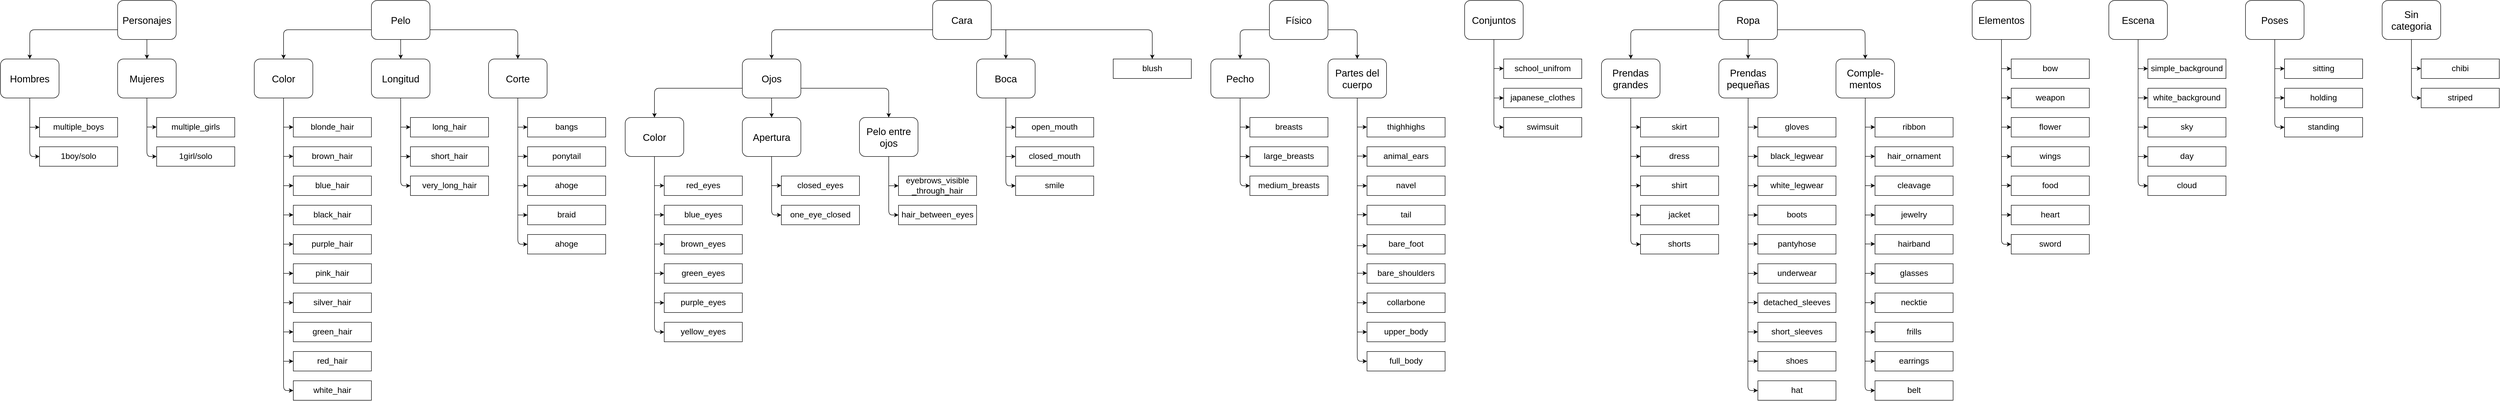 <mxfile version="12.5.5"><diagram id="LS7L-IA6NZXltovt_lDI" name="Page-1"><mxGraphModel dx="3520" dy="1870" grid="1" gridSize="10" guides="1" tooltips="1" connect="1" arrows="1" fold="1" page="1" pageScale="1" pageWidth="827" pageHeight="1169" math="0" shadow="0"><root><mxCell id="0"/><mxCell id="1" parent="0"/><mxCell id="F9Q0g0BtmRQQzKbmFgLi-1" value="&lt;font style=&quot;font-size: 20px&quot;&gt;Personajes&lt;/font&gt;" style="rounded=1;whiteSpace=wrap;html=1;" vertex="1" parent="1"><mxGeometry x="320" y="80" width="120" height="80" as="geometry"/></mxCell><mxCell id="F9Q0g0BtmRQQzKbmFgLi-2" value="" style="endArrow=classic;html=1;exitX=0.5;exitY=1;exitDx=0;exitDy=0;entryX=0.5;entryY=0;entryDx=0;entryDy=0;" edge="1" parent="1" source="F9Q0g0BtmRQQzKbmFgLi-1" target="F9Q0g0BtmRQQzKbmFgLi-5"><mxGeometry width="50" height="50" relative="1" as="geometry"><mxPoint x="380" y="210" as="sourcePoint"/><mxPoint x="440" y="180" as="targetPoint"/><Array as="points"><mxPoint x="380" y="170"/></Array></mxGeometry></mxCell><mxCell id="F9Q0g0BtmRQQzKbmFgLi-4" value="&lt;font style=&quot;font-size: 20px&quot;&gt;Hombres&lt;/font&gt;" style="rounded=1;whiteSpace=wrap;html=1;" vertex="1" parent="1"><mxGeometry x="80" y="200" width="120" height="80" as="geometry"/></mxCell><mxCell id="F9Q0g0BtmRQQzKbmFgLi-5" value="&lt;font style=&quot;font-size: 20px&quot;&gt;Mujeres&lt;/font&gt;" style="rounded=1;whiteSpace=wrap;html=1;" vertex="1" parent="1"><mxGeometry x="320" y="200" width="120" height="80" as="geometry"/></mxCell><mxCell id="F9Q0g0BtmRQQzKbmFgLi-7" value="&lt;font style=&quot;font-size: 17px&quot;&gt;1girl/solo&lt;/font&gt;" style="rounded=0;whiteSpace=wrap;html=1;" vertex="1" parent="1"><mxGeometry x="400" y="380" width="160" height="40" as="geometry"/></mxCell><mxCell id="F9Q0g0BtmRQQzKbmFgLi-8" value="&lt;span style=&quot;font-size: 17px&quot;&gt;multiple_girls&lt;/span&gt;" style="rounded=0;whiteSpace=wrap;html=1;" vertex="1" parent="1"><mxGeometry x="400" y="320" width="160" height="40" as="geometry"/></mxCell><mxCell id="F9Q0g0BtmRQQzKbmFgLi-9" value="" style="endArrow=classic;html=1;exitX=0.5;exitY=1;exitDx=0;exitDy=0;entryX=0;entryY=0.5;entryDx=0;entryDy=0;" edge="1" parent="1" source="F9Q0g0BtmRQQzKbmFgLi-5" target="F9Q0g0BtmRQQzKbmFgLi-7"><mxGeometry width="50" height="50" relative="1" as="geometry"><mxPoint x="260" y="320" as="sourcePoint"/><mxPoint x="310" y="270" as="targetPoint"/><Array as="points"><mxPoint x="380" y="400"/></Array></mxGeometry></mxCell><mxCell id="F9Q0g0BtmRQQzKbmFgLi-11" value="&lt;font style=&quot;font-size: 17px&quot;&gt;1boy/solo&lt;/font&gt;" style="rounded=0;whiteSpace=wrap;html=1;" vertex="1" parent="1"><mxGeometry x="160" y="380" width="160" height="40" as="geometry"/></mxCell><mxCell id="F9Q0g0BtmRQQzKbmFgLi-12" value="&lt;span style=&quot;font-size: 17px&quot;&gt;multiple_boys&lt;/span&gt;" style="rounded=0;whiteSpace=wrap;html=1;" vertex="1" parent="1"><mxGeometry x="160" y="320" width="160" height="40" as="geometry"/></mxCell><mxCell id="F9Q0g0BtmRQQzKbmFgLi-13" value="" style="endArrow=classic;html=1;exitX=0.5;exitY=1;exitDx=0;exitDy=0;entryX=0;entryY=0.5;entryDx=0;entryDy=0;" edge="1" parent="1" source="F9Q0g0BtmRQQzKbmFgLi-4" target="F9Q0g0BtmRQQzKbmFgLi-11"><mxGeometry width="50" height="50" relative="1" as="geometry"><mxPoint x="70" y="260" as="sourcePoint"/><mxPoint x="120" y="210" as="targetPoint"/><Array as="points"><mxPoint x="140" y="400"/></Array></mxGeometry></mxCell><mxCell id="F9Q0g0BtmRQQzKbmFgLi-16" value="&lt;font style=&quot;font-size: 20px&quot;&gt;Pelo&lt;/font&gt;" style="rounded=1;whiteSpace=wrap;html=1;" vertex="1" parent="1"><mxGeometry x="840" y="80" width="120" height="80" as="geometry"/></mxCell><mxCell id="F9Q0g0BtmRQQzKbmFgLi-17" value="&lt;font style=&quot;font-size: 20px&quot;&gt;Color&lt;/font&gt;" style="rounded=1;whiteSpace=wrap;html=1;" vertex="1" parent="1"><mxGeometry x="600" y="200" width="120" height="80" as="geometry"/></mxCell><mxCell id="F9Q0g0BtmRQQzKbmFgLi-18" value="" style="endArrow=classic;html=1;exitX=0;exitY=0.75;exitDx=0;exitDy=0;entryX=0.5;entryY=0;entryDx=0;entryDy=0;" edge="1" parent="1" source="F9Q0g0BtmRQQzKbmFgLi-16" target="F9Q0g0BtmRQQzKbmFgLi-17"><mxGeometry width="50" height="50" relative="1" as="geometry"><mxPoint x="610" y="140" as="sourcePoint"/><mxPoint x="660" y="90" as="targetPoint"/><Array as="points"><mxPoint x="660" y="140"/></Array></mxGeometry></mxCell><mxCell id="F9Q0g0BtmRQQzKbmFgLi-19" value="&lt;span style=&quot;font-size: 17px&quot;&gt;blonde_hair&lt;/span&gt;" style="rounded=0;whiteSpace=wrap;html=1;" vertex="1" parent="1"><mxGeometry x="680" y="320" width="160" height="40" as="geometry"/></mxCell><mxCell id="F9Q0g0BtmRQQzKbmFgLi-20" value="&lt;span style=&quot;font-size: 17px&quot;&gt;brown_hair&lt;/span&gt;" style="rounded=0;whiteSpace=wrap;html=1;" vertex="1" parent="1"><mxGeometry x="680" y="380" width="160" height="40" as="geometry"/></mxCell><mxCell id="F9Q0g0BtmRQQzKbmFgLi-21" value="&lt;span style=&quot;font-size: 17px&quot;&gt;blue_hair&lt;/span&gt;&lt;span style=&quot;color: rgba(0 , 0 , 0 , 0) ; font-family: monospace ; font-size: 0px ; white-space: nowrap&quot;&gt;%3CmxGraphModel%3E%3Croot%3E%3CmxCell%20id%3D%220%22%2F%3E%3CmxCell%20id%3D%221%22%20parent%3D%220%22%2F%3E%3CmxCell%20id%3D%222%22%20value%3D%22%26lt%3Bspan%20style%3D%26quot%3Bfont-size%3A%2017px%26quot%3B%26gt%3Bblonde_hair%26lt%3B%2Fspan%26gt%3B%22%20style%3D%22rounded%3D0%3BwhiteSpace%3Dwrap%3Bhtml%3D1%3B%22%20vertex%3D%221%22%20parent%3D%221%22%3E%3CmxGeometry%20x%3D%22600%22%20y%3D%22320%22%20width%3D%22120%22%20height%3D%2240%22%20as%3D%22geometry%22%2F%3E%3C%2FmxCell%3E%3C%2Froot%3E%3C%2FmxGraphModel%3E&lt;/span&gt;" style="rounded=0;whiteSpace=wrap;html=1;" vertex="1" parent="1"><mxGeometry x="680" y="440" width="160" height="40" as="geometry"/></mxCell><mxCell id="F9Q0g0BtmRQQzKbmFgLi-22" value="&lt;span style=&quot;font-size: 17px&quot;&gt;black_hair&lt;/span&gt;" style="rounded=0;whiteSpace=wrap;html=1;" vertex="1" parent="1"><mxGeometry x="680" y="500" width="160" height="40" as="geometry"/></mxCell><mxCell id="F9Q0g0BtmRQQzKbmFgLi-23" value="&lt;span style=&quot;font-size: 17px&quot;&gt;purple_hair&lt;/span&gt;" style="rounded=0;whiteSpace=wrap;html=1;" vertex="1" parent="1"><mxGeometry x="680" y="560" width="160" height="40" as="geometry"/></mxCell><mxCell id="F9Q0g0BtmRQQzKbmFgLi-24" value="&lt;span style=&quot;font-size: 17px&quot;&gt;pink_hair&lt;/span&gt;" style="rounded=0;whiteSpace=wrap;html=1;" vertex="1" parent="1"><mxGeometry x="680" y="620" width="160" height="40" as="geometry"/></mxCell><mxCell id="F9Q0g0BtmRQQzKbmFgLi-25" value="&lt;span style=&quot;font-size: 17px&quot;&gt;silver_hair&lt;/span&gt;" style="rounded=0;whiteSpace=wrap;html=1;" vertex="1" parent="1"><mxGeometry x="680" y="680" width="160" height="40" as="geometry"/></mxCell><mxCell id="F9Q0g0BtmRQQzKbmFgLi-26" value="&lt;span style=&quot;font-size: 17px&quot;&gt;green_hair&lt;/span&gt;" style="rounded=0;whiteSpace=wrap;html=1;" vertex="1" parent="1"><mxGeometry x="680" y="740" width="160" height="40" as="geometry"/></mxCell><mxCell id="F9Q0g0BtmRQQzKbmFgLi-27" value="&lt;span style=&quot;font-size: 17px&quot;&gt;red_hair&lt;/span&gt;" style="rounded=0;whiteSpace=wrap;html=1;" vertex="1" parent="1"><mxGeometry x="680" y="800" width="160" height="40" as="geometry"/></mxCell><mxCell id="F9Q0g0BtmRQQzKbmFgLi-28" value="&lt;span style=&quot;font-size: 17px&quot;&gt;white_hair&lt;/span&gt;" style="rounded=0;whiteSpace=wrap;html=1;" vertex="1" parent="1"><mxGeometry x="680" y="860" width="160" height="40" as="geometry"/></mxCell><mxCell id="F9Q0g0BtmRQQzKbmFgLi-29" value="" style="endArrow=classic;html=1;entryX=0;entryY=0.5;entryDx=0;entryDy=0;" edge="1" parent="1" target="F9Q0g0BtmRQQzKbmFgLi-28"><mxGeometry width="50" height="50" relative="1" as="geometry"><mxPoint x="660" y="280" as="sourcePoint"/><mxPoint x="580" y="440" as="targetPoint"/><Array as="points"><mxPoint x="660" y="880"/></Array></mxGeometry></mxCell><mxCell id="F9Q0g0BtmRQQzKbmFgLi-30" value="" style="endArrow=classic;html=1;entryX=0;entryY=0.5;entryDx=0;entryDy=0;" edge="1" parent="1" target="F9Q0g0BtmRQQzKbmFgLi-27"><mxGeometry width="50" height="50" relative="1" as="geometry"><mxPoint x="660" y="820" as="sourcePoint"/><mxPoint x="670" y="810" as="targetPoint"/></mxGeometry></mxCell><mxCell id="F9Q0g0BtmRQQzKbmFgLi-31" value="" style="endArrow=classic;html=1;entryX=0;entryY=0.5;entryDx=0;entryDy=0;" edge="1" parent="1"><mxGeometry width="50" height="50" relative="1" as="geometry"><mxPoint x="660" y="759.8" as="sourcePoint"/><mxPoint x="680" y="759.8" as="targetPoint"/></mxGeometry></mxCell><mxCell id="F9Q0g0BtmRQQzKbmFgLi-32" value="" style="endArrow=classic;html=1;entryX=0;entryY=0.5;entryDx=0;entryDy=0;" edge="1" parent="1"><mxGeometry width="50" height="50" relative="1" as="geometry"><mxPoint x="660" y="699.8" as="sourcePoint"/><mxPoint x="680" y="699.8" as="targetPoint"/></mxGeometry></mxCell><mxCell id="F9Q0g0BtmRQQzKbmFgLi-33" value="" style="endArrow=classic;html=1;entryX=0;entryY=0.5;entryDx=0;entryDy=0;" edge="1" parent="1"><mxGeometry width="50" height="50" relative="1" as="geometry"><mxPoint x="660" y="639.8" as="sourcePoint"/><mxPoint x="680" y="639.8" as="targetPoint"/></mxGeometry></mxCell><mxCell id="F9Q0g0BtmRQQzKbmFgLi-34" value="" style="endArrow=classic;html=1;entryX=0;entryY=0.5;entryDx=0;entryDy=0;" edge="1" parent="1"><mxGeometry width="50" height="50" relative="1" as="geometry"><mxPoint x="660" y="519.8" as="sourcePoint"/><mxPoint x="680" y="519.8" as="targetPoint"/></mxGeometry></mxCell><mxCell id="F9Q0g0BtmRQQzKbmFgLi-35" value="" style="endArrow=classic;html=1;entryX=0;entryY=0.5;entryDx=0;entryDy=0;" edge="1" parent="1"><mxGeometry width="50" height="50" relative="1" as="geometry"><mxPoint x="660" y="579.8" as="sourcePoint"/><mxPoint x="680" y="579.8" as="targetPoint"/></mxGeometry></mxCell><mxCell id="F9Q0g0BtmRQQzKbmFgLi-36" value="" style="endArrow=classic;html=1;entryX=0;entryY=0.5;entryDx=0;entryDy=0;" edge="1" parent="1"><mxGeometry width="50" height="50" relative="1" as="geometry"><mxPoint x="660" y="459.8" as="sourcePoint"/><mxPoint x="680" y="459.8" as="targetPoint"/></mxGeometry></mxCell><mxCell id="F9Q0g0BtmRQQzKbmFgLi-37" value="" style="endArrow=classic;html=1;entryX=0;entryY=0.5;entryDx=0;entryDy=0;" edge="1" parent="1"><mxGeometry width="50" height="50" relative="1" as="geometry"><mxPoint x="660" y="399.8" as="sourcePoint"/><mxPoint x="680" y="399.8" as="targetPoint"/></mxGeometry></mxCell><mxCell id="F9Q0g0BtmRQQzKbmFgLi-38" value="" style="endArrow=classic;html=1;entryX=0;entryY=0.5;entryDx=0;entryDy=0;" edge="1" parent="1"><mxGeometry width="50" height="50" relative="1" as="geometry"><mxPoint x="660" y="339.8" as="sourcePoint"/><mxPoint x="680" y="339.8" as="targetPoint"/></mxGeometry></mxCell><mxCell id="F9Q0g0BtmRQQzKbmFgLi-39" value="&lt;font style=&quot;font-size: 20px&quot;&gt;Longitud&lt;/font&gt;" style="rounded=1;whiteSpace=wrap;html=1;" vertex="1" parent="1"><mxGeometry x="840" y="200" width="120" height="80" as="geometry"/></mxCell><mxCell id="F9Q0g0BtmRQQzKbmFgLi-40" value="" style="endArrow=classic;html=1;exitX=0.5;exitY=1;exitDx=0;exitDy=0;entryX=0.5;entryY=0;entryDx=0;entryDy=0;" edge="1" parent="1" source="F9Q0g0BtmRQQzKbmFgLi-16" target="F9Q0g0BtmRQQzKbmFgLi-39"><mxGeometry width="50" height="50" relative="1" as="geometry"><mxPoint x="850" y="180" as="sourcePoint"/><mxPoint x="900" y="130" as="targetPoint"/><Array as="points"/></mxGeometry></mxCell><mxCell id="F9Q0g0BtmRQQzKbmFgLi-41" value="&lt;span style=&quot;font-size: 17px&quot;&gt;long_hair&lt;/span&gt;&lt;span style=&quot;color: rgba(0 , 0 , 0 , 0) ; font-family: monospace ; font-size: 0px ; white-space: nowrap&quot;&gt;%3CmxGraphModel%3E%3Croot%3E%3CmxCell%20id%3D%220%22%2F%3E%3CmxCell%20id%3D%221%22%20parent%3D%220%22%2F%3E%3CmxCell%20id%3D%222%22%20value%3D%22%26lt%3Bspan%20style%3D%26quot%3Bfont-size%3A%2017px%26quot%3B%26gt%3Bmultiple_girls%26lt%3B%2Fspan%26gt%3B%22%20style%3D%22rounded%3D0%3BwhiteSpace%3Dwrap%3Bhtml%3D1%3B%22%20vertex%3D%221%22%20parent%3D%221%22%3E%3CmxGeometry%20x%3D%22400%22%20y%3D%22320%22%20width%3D%22120%22%20height%3D%2240%22%20as%3D%22geometry%22%2F%3E%3C%2FmxCell%3E%3C%2Froot%3E%3C%2FmxGraphModel%3E&lt;/span&gt;" style="rounded=0;whiteSpace=wrap;html=1;" vertex="1" parent="1"><mxGeometry x="920" y="320" width="160" height="40" as="geometry"/></mxCell><mxCell id="F9Q0g0BtmRQQzKbmFgLi-42" value="&lt;span style=&quot;font-size: 17px&quot;&gt;short_hair&lt;/span&gt;" style="rounded=0;whiteSpace=wrap;html=1;" vertex="1" parent="1"><mxGeometry x="920" y="380" width="160" height="40" as="geometry"/></mxCell><mxCell id="F9Q0g0BtmRQQzKbmFgLi-43" value="&lt;span style=&quot;font-size: 17px&quot;&gt;very_long_hair&lt;/span&gt;" style="rounded=0;whiteSpace=wrap;html=1;" vertex="1" parent="1"><mxGeometry x="920" y="440" width="160" height="40" as="geometry"/></mxCell><mxCell id="F9Q0g0BtmRQQzKbmFgLi-44" value="" style="endArrow=classic;html=1;exitX=0.5;exitY=1;exitDx=0;exitDy=0;entryX=0;entryY=0.5;entryDx=0;entryDy=0;" edge="1" parent="1" source="F9Q0g0BtmRQQzKbmFgLi-39" target="F9Q0g0BtmRQQzKbmFgLi-43"><mxGeometry width="50" height="50" relative="1" as="geometry"><mxPoint x="860" y="420" as="sourcePoint"/><mxPoint x="910" y="370" as="targetPoint"/><Array as="points"><mxPoint x="900" y="460"/></Array></mxGeometry></mxCell><mxCell id="F9Q0g0BtmRQQzKbmFgLi-45" value="" style="endArrow=classic;html=1;entryX=0;entryY=0.5;entryDx=0;entryDy=0;" edge="1" parent="1" target="F9Q0g0BtmRQQzKbmFgLi-42"><mxGeometry width="50" height="50" relative="1" as="geometry"><mxPoint x="900" y="400" as="sourcePoint"/><mxPoint x="870" y="380" as="targetPoint"/></mxGeometry></mxCell><mxCell id="F9Q0g0BtmRQQzKbmFgLi-46" value="" style="endArrow=classic;html=1;entryX=0;entryY=0.5;entryDx=0;entryDy=0;" edge="1" parent="1"><mxGeometry width="50" height="50" relative="1" as="geometry"><mxPoint x="900" y="339.76" as="sourcePoint"/><mxPoint x="920" y="339.76" as="targetPoint"/></mxGeometry></mxCell><mxCell id="F9Q0g0BtmRQQzKbmFgLi-47" value="&lt;font style=&quot;font-size: 20px&quot;&gt;Corte&lt;/font&gt;" style="rounded=1;whiteSpace=wrap;html=1;" vertex="1" parent="1"><mxGeometry x="1080" y="200" width="120" height="80" as="geometry"/></mxCell><mxCell id="F9Q0g0BtmRQQzKbmFgLi-48" value="&lt;span style=&quot;font-size: 17px&quot;&gt;bangs&lt;/span&gt;" style="rounded=0;whiteSpace=wrap;html=1;" vertex="1" parent="1"><mxGeometry x="1160" y="320" width="160" height="40" as="geometry"/></mxCell><mxCell id="F9Q0g0BtmRQQzKbmFgLi-49" value="&lt;span style=&quot;font-size: 17px&quot;&gt;ponytail&lt;/span&gt;" style="rounded=0;whiteSpace=wrap;html=1;" vertex="1" parent="1"><mxGeometry x="1160" y="380" width="160" height="40" as="geometry"/></mxCell><mxCell id="F9Q0g0BtmRQQzKbmFgLi-50" value="&lt;span style=&quot;font-size: 17px&quot;&gt;twintails&lt;/span&gt;" style="rounded=0;whiteSpace=wrap;html=1;" vertex="1" parent="1"><mxGeometry x="1160" y="440" width="120" height="40" as="geometry"/></mxCell><mxCell id="F9Q0g0BtmRQQzKbmFgLi-51" value="&lt;span style=&quot;font-size: 17px&quot;&gt;braid&lt;/span&gt;" style="rounded=0;whiteSpace=wrap;html=1;" vertex="1" parent="1"><mxGeometry x="1160" y="500" width="160" height="40" as="geometry"/></mxCell><mxCell id="F9Q0g0BtmRQQzKbmFgLi-52" value="&lt;span style=&quot;font-size: 17px&quot;&gt;ahoge&lt;/span&gt;" style="rounded=0;whiteSpace=wrap;html=1;" vertex="1" parent="1"><mxGeometry x="1160" y="560" width="160" height="40" as="geometry"/></mxCell><mxCell id="F9Q0g0BtmRQQzKbmFgLi-88" value="&lt;span style=&quot;font-size: 17px&quot;&gt;ahoge&lt;/span&gt;" style="rounded=0;whiteSpace=wrap;html=1;" vertex="1" parent="1"><mxGeometry x="1160" y="440" width="160" height="40" as="geometry"/></mxCell><mxCell id="F9Q0g0BtmRQQzKbmFgLi-53" value="" style="endArrow=classic;html=1;exitX=0.5;exitY=1;exitDx=0;exitDy=0;entryX=0;entryY=0.5;entryDx=0;entryDy=0;" edge="1" parent="1" source="F9Q0g0BtmRQQzKbmFgLi-47" target="F9Q0g0BtmRQQzKbmFgLi-52"><mxGeometry width="50" height="50" relative="1" as="geometry"><mxPoint x="1120" y="390" as="sourcePoint"/><mxPoint x="1140" y="570" as="targetPoint"/><Array as="points"><mxPoint x="1140" y="580"/></Array></mxGeometry></mxCell><mxCell id="F9Q0g0BtmRQQzKbmFgLi-54" value="" style="endArrow=classic;html=1;entryX=0;entryY=0.5;entryDx=0;entryDy=0;" edge="1" parent="1" target="F9Q0g0BtmRQQzKbmFgLi-51"><mxGeometry width="50" height="50" relative="1" as="geometry"><mxPoint x="1140" y="520" as="sourcePoint"/><mxPoint x="1150" y="510" as="targetPoint"/></mxGeometry></mxCell><mxCell id="F9Q0g0BtmRQQzKbmFgLi-55" value="" style="endArrow=classic;html=1;entryX=0;entryY=0.5;entryDx=0;entryDy=0;" edge="1" parent="1"><mxGeometry width="50" height="50" relative="1" as="geometry"><mxPoint x="1140.0" y="399.8" as="sourcePoint"/><mxPoint x="1160.0" y="399.8" as="targetPoint"/></mxGeometry></mxCell><mxCell id="F9Q0g0BtmRQQzKbmFgLi-56" value="" style="endArrow=classic;html=1;entryX=0;entryY=0.5;entryDx=0;entryDy=0;" edge="1" parent="1"><mxGeometry width="50" height="50" relative="1" as="geometry"><mxPoint x="1140.0" y="459.8" as="sourcePoint"/><mxPoint x="1160.0" y="459.8" as="targetPoint"/></mxGeometry></mxCell><mxCell id="F9Q0g0BtmRQQzKbmFgLi-57" value="" style="endArrow=classic;html=1;entryX=0;entryY=0.5;entryDx=0;entryDy=0;" edge="1" parent="1"><mxGeometry width="50" height="50" relative="1" as="geometry"><mxPoint x="1140.0" y="339.8" as="sourcePoint"/><mxPoint x="1160.0" y="339.8" as="targetPoint"/></mxGeometry></mxCell><mxCell id="F9Q0g0BtmRQQzKbmFgLi-58" value="" style="endArrow=classic;html=1;exitX=1;exitY=0.75;exitDx=0;exitDy=0;entryX=0.5;entryY=0;entryDx=0;entryDy=0;" edge="1" parent="1" source="F9Q0g0BtmRQQzKbmFgLi-16" target="F9Q0g0BtmRQQzKbmFgLi-47"><mxGeometry width="50" height="50" relative="1" as="geometry"><mxPoint x="1040" y="170" as="sourcePoint"/><mxPoint x="1090" y="120" as="targetPoint"/><Array as="points"><mxPoint x="1140" y="140"/></Array></mxGeometry></mxCell><mxCell id="F9Q0g0BtmRQQzKbmFgLi-62" value="&lt;font style=&quot;font-size: 20px&quot;&gt;Boca&lt;/font&gt;" style="rounded=1;whiteSpace=wrap;html=1;" vertex="1" parent="1"><mxGeometry x="2080" y="200" width="120" height="80" as="geometry"/></mxCell><mxCell id="F9Q0g0BtmRQQzKbmFgLi-63" value="&lt;font style=&quot;font-size: 20px&quot;&gt;Ojos&lt;/font&gt;" style="rounded=1;whiteSpace=wrap;html=1;" vertex="1" parent="1"><mxGeometry x="1600" y="200" width="120" height="80" as="geometry"/></mxCell><mxCell id="F9Q0g0BtmRQQzKbmFgLi-64" value="&lt;font style=&quot;font-size: 20px&quot;&gt;Color&lt;/font&gt;" style="rounded=1;whiteSpace=wrap;html=1;" vertex="1" parent="1"><mxGeometry x="1360" y="320" width="120" height="80" as="geometry"/></mxCell><mxCell id="F9Q0g0BtmRQQzKbmFgLi-65" value="&lt;span style=&quot;font-size: 17px&quot;&gt;red_eyes&lt;/span&gt;" style="rounded=0;whiteSpace=wrap;html=1;" vertex="1" parent="1"><mxGeometry x="1440" y="440" width="160" height="40" as="geometry"/></mxCell><mxCell id="F9Q0g0BtmRQQzKbmFgLi-89" value="&lt;span style=&quot;font-size: 17px&quot;&gt;red_eyes&lt;/span&gt;" style="rounded=0;whiteSpace=wrap;html=1;" vertex="1" parent="1"><mxGeometry x="1440" y="560" width="120" height="40" as="geometry"/></mxCell><mxCell id="F9Q0g0BtmRQQzKbmFgLi-66" value="&lt;span style=&quot;font-size: 17px&quot;&gt;blue_eyes&lt;/span&gt;" style="rounded=0;whiteSpace=wrap;html=1;" vertex="1" parent="1"><mxGeometry x="1440" y="500" width="160" height="40" as="geometry"/></mxCell><mxCell id="F9Q0g0BtmRQQzKbmFgLi-67" value="&lt;span style=&quot;font-size: 17px&quot;&gt;brown_eyes&lt;/span&gt;" style="rounded=0;whiteSpace=wrap;html=1;" vertex="1" parent="1"><mxGeometry x="1440" y="560" width="160" height="40" as="geometry"/></mxCell><mxCell id="F9Q0g0BtmRQQzKbmFgLi-68" value="&lt;span style=&quot;font-size: 17px&quot;&gt;green_eyes&lt;/span&gt;" style="rounded=0;whiteSpace=wrap;html=1;" vertex="1" parent="1"><mxGeometry x="1440" y="620" width="160" height="40" as="geometry"/></mxCell><mxCell id="F9Q0g0BtmRQQzKbmFgLi-69" value="&lt;span style=&quot;font-size: 17px&quot;&gt;purple_eyes&lt;/span&gt;" style="rounded=0;whiteSpace=wrap;html=1;" vertex="1" parent="1"><mxGeometry x="1440" y="680" width="160" height="40" as="geometry"/></mxCell><mxCell id="F9Q0g0BtmRQQzKbmFgLi-70" value="&lt;span style=&quot;font-size: 17px&quot;&gt;yellow_eyes&lt;/span&gt;" style="rounded=0;whiteSpace=wrap;html=1;" vertex="1" parent="1"><mxGeometry x="1440" y="740" width="160" height="40" as="geometry"/></mxCell><mxCell id="F9Q0g0BtmRQQzKbmFgLi-71" value="" style="endArrow=classic;html=1;exitX=0.5;exitY=1;exitDx=0;exitDy=0;entryX=0;entryY=0.5;entryDx=0;entryDy=0;" edge="1" parent="1" source="F9Q0g0BtmRQQzKbmFgLi-64" target="F9Q0g0BtmRQQzKbmFgLi-70"><mxGeometry width="50" height="50" relative="1" as="geometry"><mxPoint x="1350" y="570" as="sourcePoint"/><mxPoint x="1400" y="520" as="targetPoint"/><Array as="points"><mxPoint x="1420" y="760"/></Array></mxGeometry></mxCell><mxCell id="F9Q0g0BtmRQQzKbmFgLi-72" value="" style="endArrow=classic;html=1;entryX=0;entryY=0.5;entryDx=0;entryDy=0;" edge="1" parent="1" target="F9Q0g0BtmRQQzKbmFgLi-69"><mxGeometry width="50" height="50" relative="1" as="geometry"><mxPoint x="1420" y="700" as="sourcePoint"/><mxPoint x="1380" y="680" as="targetPoint"/></mxGeometry></mxCell><mxCell id="F9Q0g0BtmRQQzKbmFgLi-73" value="" style="endArrow=classic;html=1;entryX=0;entryY=0.5;entryDx=0;entryDy=0;" edge="1" parent="1"><mxGeometry width="50" height="50" relative="1" as="geometry"><mxPoint x="1420" y="579.71" as="sourcePoint"/><mxPoint x="1440" y="579.71" as="targetPoint"/></mxGeometry></mxCell><mxCell id="F9Q0g0BtmRQQzKbmFgLi-75" value="" style="endArrow=classic;html=1;entryX=0;entryY=0.5;entryDx=0;entryDy=0;" edge="1" parent="1"><mxGeometry width="50" height="50" relative="1" as="geometry"><mxPoint x="1420" y="639.71" as="sourcePoint"/><mxPoint x="1440" y="639.71" as="targetPoint"/></mxGeometry></mxCell><mxCell id="F9Q0g0BtmRQQzKbmFgLi-76" value="" style="endArrow=classic;html=1;entryX=0;entryY=0.5;entryDx=0;entryDy=0;" edge="1" parent="1"><mxGeometry width="50" height="50" relative="1" as="geometry"><mxPoint x="1420" y="459.71" as="sourcePoint"/><mxPoint x="1440" y="459.71" as="targetPoint"/></mxGeometry></mxCell><mxCell id="F9Q0g0BtmRQQzKbmFgLi-77" value="" style="endArrow=classic;html=1;entryX=0;entryY=0.5;entryDx=0;entryDy=0;" edge="1" parent="1"><mxGeometry width="50" height="50" relative="1" as="geometry"><mxPoint x="1420" y="519.71" as="sourcePoint"/><mxPoint x="1440" y="519.71" as="targetPoint"/></mxGeometry></mxCell><mxCell id="F9Q0g0BtmRQQzKbmFgLi-78" value="&lt;font style=&quot;font-size: 20px&quot;&gt;Apertura&lt;/font&gt;" style="rounded=1;whiteSpace=wrap;html=1;" vertex="1" parent="1"><mxGeometry x="1600" y="320" width="120" height="80" as="geometry"/></mxCell><mxCell id="F9Q0g0BtmRQQzKbmFgLi-81" value="" style="endArrow=classic;html=1;entryX=0;entryY=0.5;entryDx=0;entryDy=0;" edge="1" parent="1" target="F9Q0g0BtmRQQzKbmFgLi-12"><mxGeometry width="50" height="50" relative="1" as="geometry"><mxPoint x="140" y="340" as="sourcePoint"/><mxPoint x="300" y="260" as="targetPoint"/></mxGeometry></mxCell><mxCell id="F9Q0g0BtmRQQzKbmFgLi-82" value="" style="endArrow=classic;html=1;entryX=0;entryY=0.5;entryDx=0;entryDy=0;" edge="1" parent="1"><mxGeometry width="50" height="50" relative="1" as="geometry"><mxPoint x="380" y="339.58" as="sourcePoint"/><mxPoint x="400" y="339.58" as="targetPoint"/></mxGeometry></mxCell><mxCell id="F9Q0g0BtmRQQzKbmFgLi-83" value="" style="endArrow=classic;html=1;exitX=0;exitY=0.75;exitDx=0;exitDy=0;entryX=0.5;entryY=0;entryDx=0;entryDy=0;" edge="1" parent="1" source="F9Q0g0BtmRQQzKbmFgLi-1" target="F9Q0g0BtmRQQzKbmFgLi-4"><mxGeometry width="50" height="50" relative="1" as="geometry"><mxPoint x="80" y="180" as="sourcePoint"/><mxPoint x="130" y="130" as="targetPoint"/><Array as="points"><mxPoint x="140" y="140"/></Array></mxGeometry></mxCell><mxCell id="F9Q0g0BtmRQQzKbmFgLi-84" value="&lt;span style=&quot;font-size: 17px&quot;&gt;closed_eyes&lt;/span&gt;" style="rounded=0;whiteSpace=wrap;html=1;" vertex="1" parent="1"><mxGeometry x="1680" y="440" width="160" height="40" as="geometry"/></mxCell><mxCell id="F9Q0g0BtmRQQzKbmFgLi-85" value="&lt;span style=&quot;font-size: 17px&quot;&gt;one_eye_closed&lt;/span&gt;" style="rounded=0;whiteSpace=wrap;html=1;" vertex="1" parent="1"><mxGeometry x="1680" y="500" width="160" height="40" as="geometry"/></mxCell><mxCell id="F9Q0g0BtmRQQzKbmFgLi-86" value="&lt;span style=&quot;font-size: 17px&quot;&gt;eyebrows_visible&lt;br&gt;_through_hair&lt;/span&gt;" style="rounded=0;whiteSpace=wrap;html=1;" vertex="1" parent="1"><mxGeometry x="1920" y="440" width="160" height="40" as="geometry"/></mxCell><mxCell id="F9Q0g0BtmRQQzKbmFgLi-87" value="&lt;span style=&quot;font-size: 17px&quot;&gt;hair_between_eyes&lt;/span&gt;" style="rounded=0;whiteSpace=wrap;html=1;" vertex="1" parent="1"><mxGeometry x="1920" y="500" width="160" height="40" as="geometry"/></mxCell><mxCell id="F9Q0g0BtmRQQzKbmFgLi-97" value="" style="endArrow=classic;html=1;entryX=0;entryY=0.5;entryDx=0;entryDy=0;" edge="1" parent="1"><mxGeometry width="50" height="50" relative="1" as="geometry"><mxPoint x="1660" y="459.66" as="sourcePoint"/><mxPoint x="1680" y="459.66" as="targetPoint"/></mxGeometry></mxCell><mxCell id="F9Q0g0BtmRQQzKbmFgLi-98" value="" style="endArrow=classic;html=1;entryX=0;entryY=0.5;entryDx=0;entryDy=0;exitX=0.5;exitY=1;exitDx=0;exitDy=0;" edge="1" parent="1" source="F9Q0g0BtmRQQzKbmFgLi-78" target="F9Q0g0BtmRQQzKbmFgLi-85"><mxGeometry width="50" height="50" relative="1" as="geometry"><mxPoint x="1620" y="530" as="sourcePoint"/><mxPoint x="1670" y="480" as="targetPoint"/><Array as="points"><mxPoint x="1660" y="520"/></Array></mxGeometry></mxCell><mxCell id="F9Q0g0BtmRQQzKbmFgLi-99" value="&lt;span style=&quot;font-size: 20px&quot;&gt;Pelo entre&lt;br&gt;ojos&lt;br&gt;&lt;/span&gt;" style="rounded=1;whiteSpace=wrap;html=1;" vertex="1" parent="1"><mxGeometry x="1840" y="320" width="120" height="80" as="geometry"/></mxCell><mxCell id="F9Q0g0BtmRQQzKbmFgLi-100" value="" style="endArrow=classic;html=1;exitX=0.5;exitY=1;exitDx=0;exitDy=0;entryX=0;entryY=0.5;entryDx=0;entryDy=0;" edge="1" parent="1" source="F9Q0g0BtmRQQzKbmFgLi-99" target="F9Q0g0BtmRQQzKbmFgLi-87"><mxGeometry width="50" height="50" relative="1" as="geometry"><mxPoint x="2010" y="610" as="sourcePoint"/><mxPoint x="2060" y="560" as="targetPoint"/><Array as="points"><mxPoint x="1900" y="520"/></Array></mxGeometry></mxCell><mxCell id="F9Q0g0BtmRQQzKbmFgLi-101" value="" style="endArrow=classic;html=1;entryX=0;entryY=0.5;entryDx=0;entryDy=0;" edge="1" parent="1" target="F9Q0g0BtmRQQzKbmFgLi-86"><mxGeometry width="50" height="50" relative="1" as="geometry"><mxPoint x="1900" y="460" as="sourcePoint"/><mxPoint x="1910" y="460" as="targetPoint"/></mxGeometry></mxCell><mxCell id="F9Q0g0BtmRQQzKbmFgLi-102" value="" style="endArrow=classic;html=1;entryX=0.5;entryY=0;entryDx=0;entryDy=0;exitX=0.5;exitY=1;exitDx=0;exitDy=0;" edge="1" parent="1" source="F9Q0g0BtmRQQzKbmFgLi-63" target="F9Q0g0BtmRQQzKbmFgLi-78"><mxGeometry width="50" height="50" relative="1" as="geometry"><mxPoint x="1460" y="330" as="sourcePoint"/><mxPoint x="1510" y="280" as="targetPoint"/></mxGeometry></mxCell><mxCell id="F9Q0g0BtmRQQzKbmFgLi-103" value="" style="endArrow=classic;html=1;entryX=0.5;entryY=0;entryDx=0;entryDy=0;exitX=0;exitY=0.75;exitDx=0;exitDy=0;" edge="1" parent="1" source="F9Q0g0BtmRQQzKbmFgLi-63" target="F9Q0g0BtmRQQzKbmFgLi-64"><mxGeometry width="50" height="50" relative="1" as="geometry"><mxPoint x="1670" y="290" as="sourcePoint"/><mxPoint x="1670" y="330" as="targetPoint"/><Array as="points"><mxPoint x="1420" y="260"/></Array></mxGeometry></mxCell><mxCell id="F9Q0g0BtmRQQzKbmFgLi-104" value="" style="endArrow=classic;html=1;entryX=0.5;entryY=0;entryDx=0;entryDy=0;exitX=1;exitY=0.75;exitDx=0;exitDy=0;" edge="1" parent="1" source="F9Q0g0BtmRQQzKbmFgLi-63" target="F9Q0g0BtmRQQzKbmFgLi-99"><mxGeometry width="50" height="50" relative="1" as="geometry"><mxPoint x="1860" y="240" as="sourcePoint"/><mxPoint x="1860" y="280" as="targetPoint"/><Array as="points"><mxPoint x="1900" y="260"/></Array></mxGeometry></mxCell><mxCell id="F9Q0g0BtmRQQzKbmFgLi-106" value="&lt;span style=&quot;font-size: 17px&quot;&gt;open_mouth&lt;/span&gt;" style="rounded=0;whiteSpace=wrap;html=1;" vertex="1" parent="1"><mxGeometry x="2160" y="320" width="160" height="40" as="geometry"/></mxCell><mxCell id="F9Q0g0BtmRQQzKbmFgLi-107" value="&lt;span style=&quot;font-size: 17px&quot;&gt;closed_mouth&lt;/span&gt;" style="rounded=0;whiteSpace=wrap;html=1;" vertex="1" parent="1"><mxGeometry x="2160" y="380" width="160" height="40" as="geometry"/></mxCell><mxCell id="F9Q0g0BtmRQQzKbmFgLi-109" value="" style="endArrow=classic;html=1;entryX=0;entryY=0.5;entryDx=0;entryDy=0;" edge="1" parent="1" target="F9Q0g0BtmRQQzKbmFgLi-106"><mxGeometry width="50" height="50" relative="1" as="geometry"><mxPoint x="2140" y="340" as="sourcePoint"/><mxPoint x="2090" y="320" as="targetPoint"/></mxGeometry></mxCell><mxCell id="F9Q0g0BtmRQQzKbmFgLi-110" value="&lt;span style=&quot;font-size: 17px&quot;&gt;smile&lt;/span&gt;" style="rounded=0;whiteSpace=wrap;html=1;" vertex="1" parent="1"><mxGeometry x="2160" y="440" width="160" height="40" as="geometry"/></mxCell><mxCell id="F9Q0g0BtmRQQzKbmFgLi-111" value="" style="endArrow=classic;html=1;entryX=0;entryY=0.5;entryDx=0;entryDy=0;exitX=0.5;exitY=1;exitDx=0;exitDy=0;" edge="1" parent="1" source="F9Q0g0BtmRQQzKbmFgLi-62" target="F9Q0g0BtmRQQzKbmFgLi-110"><mxGeometry width="50" height="50" relative="1" as="geometry"><mxPoint x="2040" y="420" as="sourcePoint"/><mxPoint x="2090" y="370" as="targetPoint"/><Array as="points"><mxPoint x="2140" y="460"/></Array></mxGeometry></mxCell><mxCell id="F9Q0g0BtmRQQzKbmFgLi-114" value="" style="endArrow=classic;html=1;entryX=0;entryY=0.5;entryDx=0;entryDy=0;" edge="1" parent="1"><mxGeometry width="50" height="50" relative="1" as="geometry"><mxPoint x="2140" y="400" as="sourcePoint"/><mxPoint x="2160" y="400" as="targetPoint"/></mxGeometry></mxCell><mxCell id="F9Q0g0BtmRQQzKbmFgLi-115" value="&lt;span style=&quot;font-size: 17px&quot;&gt;blush&lt;/span&gt;" style="rounded=0;whiteSpace=wrap;html=1;" vertex="1" parent="1"><mxGeometry x="2360" y="200" width="160" height="40" as="geometry"/></mxCell><mxCell id="F9Q0g0BtmRQQzKbmFgLi-116" value="&lt;font style=&quot;font-size: 20px&quot;&gt;Cara&lt;/font&gt;" style="rounded=1;whiteSpace=wrap;html=1;" vertex="1" parent="1"><mxGeometry x="1990" y="80" width="120" height="80" as="geometry"/></mxCell><mxCell id="F9Q0g0BtmRQQzKbmFgLi-117" value="" style="endArrow=classic;html=1;exitX=0;exitY=0.75;exitDx=0;exitDy=0;entryX=0.5;entryY=0;entryDx=0;entryDy=0;" edge="1" parent="1" source="F9Q0g0BtmRQQzKbmFgLi-116" target="F9Q0g0BtmRQQzKbmFgLi-63"><mxGeometry width="50" height="50" relative="1" as="geometry"><mxPoint x="1770" y="190" as="sourcePoint"/><mxPoint x="1820" y="140" as="targetPoint"/><Array as="points"><mxPoint x="1660" y="140"/></Array></mxGeometry></mxCell><mxCell id="F9Q0g0BtmRQQzKbmFgLi-118" value="" style="endArrow=classic;html=1;exitX=1;exitY=0.75;exitDx=0;exitDy=0;entryX=0.5;entryY=0;entryDx=0;entryDy=0;" edge="1" parent="1" source="F9Q0g0BtmRQQzKbmFgLi-116" target="F9Q0g0BtmRQQzKbmFgLi-115"><mxGeometry width="50" height="50" relative="1" as="geometry"><mxPoint x="1970" y="250" as="sourcePoint"/><mxPoint x="2020" y="200" as="targetPoint"/><Array as="points"><mxPoint x="2440" y="140"/></Array></mxGeometry></mxCell><mxCell id="F9Q0g0BtmRQQzKbmFgLi-119" value="" style="endArrow=classic;html=1;entryX=0.5;entryY=0;entryDx=0;entryDy=0;" edge="1" parent="1" target="F9Q0g0BtmRQQzKbmFgLi-62"><mxGeometry width="50" height="50" relative="1" as="geometry"><mxPoint x="2140" y="140" as="sourcePoint"/><mxPoint x="2110" y="160" as="targetPoint"/></mxGeometry></mxCell><mxCell id="F9Q0g0BtmRQQzKbmFgLi-120" value="&lt;span style=&quot;font-size: 20px&quot;&gt;Pecho&lt;/span&gt;" style="rounded=1;whiteSpace=wrap;html=1;" vertex="1" parent="1"><mxGeometry x="2560" y="200" width="120" height="80" as="geometry"/></mxCell><mxCell id="F9Q0g0BtmRQQzKbmFgLi-122" value="&lt;span style=&quot;font-size: 17px&quot;&gt;breasts&lt;/span&gt;" style="rounded=0;whiteSpace=wrap;html=1;" vertex="1" parent="1"><mxGeometry x="2640" y="320" width="160" height="40" as="geometry"/></mxCell><mxCell id="F9Q0g0BtmRQQzKbmFgLi-123" value="&lt;span style=&quot;font-size: 17px&quot;&gt;large_breasts&lt;/span&gt;" style="rounded=0;whiteSpace=wrap;html=1;" vertex="1" parent="1"><mxGeometry x="2640" y="380" width="160" height="40" as="geometry"/></mxCell><mxCell id="F9Q0g0BtmRQQzKbmFgLi-124" value="&lt;span style=&quot;font-size: 17px&quot;&gt;medium_breasts&lt;/span&gt;" style="rounded=0;whiteSpace=wrap;html=1;" vertex="1" parent="1"><mxGeometry x="2640" y="440" width="160" height="40" as="geometry"/></mxCell><mxCell id="F9Q0g0BtmRQQzKbmFgLi-125" value="" style="endArrow=classic;html=1;entryX=0;entryY=0.5;entryDx=0;entryDy=0;exitX=0.5;exitY=1;exitDx=0;exitDy=0;" edge="1" parent="1" source="F9Q0g0BtmRQQzKbmFgLi-120" target="F9Q0g0BtmRQQzKbmFgLi-124"><mxGeometry width="50" height="50" relative="1" as="geometry"><mxPoint x="2550" y="440" as="sourcePoint"/><mxPoint x="2600" y="390" as="targetPoint"/><Array as="points"><mxPoint x="2620" y="460"/></Array></mxGeometry></mxCell><mxCell id="F9Q0g0BtmRQQzKbmFgLi-126" value="" style="endArrow=classic;html=1;entryX=0;entryY=0.5;entryDx=0;entryDy=0;" edge="1" parent="1" target="F9Q0g0BtmRQQzKbmFgLi-123"><mxGeometry width="50" height="50" relative="1" as="geometry"><mxPoint x="2620" y="400" as="sourcePoint"/><mxPoint x="2570" y="370" as="targetPoint"/></mxGeometry></mxCell><mxCell id="F9Q0g0BtmRQQzKbmFgLi-127" value="" style="endArrow=classic;html=1;entryX=0;entryY=0.5;entryDx=0;entryDy=0;" edge="1" parent="1"><mxGeometry width="50" height="50" relative="1" as="geometry"><mxPoint x="2620" y="339.66" as="sourcePoint"/><mxPoint x="2640" y="339.66" as="targetPoint"/></mxGeometry></mxCell><mxCell id="F9Q0g0BtmRQQzKbmFgLi-128" value="&lt;span style=&quot;font-size: 20px&quot;&gt;Partes del cuerpo&lt;/span&gt;" style="rounded=1;whiteSpace=wrap;html=1;" vertex="1" parent="1"><mxGeometry x="2800" y="200" width="120" height="80" as="geometry"/></mxCell><mxCell id="F9Q0g0BtmRQQzKbmFgLi-129" value="&lt;span style=&quot;font-size: 17px&quot;&gt;thighhighs&lt;/span&gt;" style="rounded=0;whiteSpace=wrap;html=1;" vertex="1" parent="1"><mxGeometry x="2880" y="320" width="160" height="40" as="geometry"/></mxCell><mxCell id="F9Q0g0BtmRQQzKbmFgLi-130" value="&lt;span style=&quot;font-size: 17px&quot;&gt;animal_ears&lt;/span&gt;" style="rounded=0;whiteSpace=wrap;html=1;" vertex="1" parent="1"><mxGeometry x="2880" y="380" width="160" height="40" as="geometry"/></mxCell><mxCell id="F9Q0g0BtmRQQzKbmFgLi-131" value="&lt;span style=&quot;font-size: 17px&quot;&gt;navel&lt;/span&gt;" style="rounded=0;whiteSpace=wrap;html=1;" vertex="1" parent="1"><mxGeometry x="2880" y="440" width="160" height="40" as="geometry"/></mxCell><mxCell id="F9Q0g0BtmRQQzKbmFgLi-132" value="&lt;span style=&quot;font-size: 17px&quot;&gt;tail&lt;/span&gt;" style="rounded=0;whiteSpace=wrap;html=1;" vertex="1" parent="1"><mxGeometry x="2880" y="500" width="160" height="40" as="geometry"/></mxCell><mxCell id="F9Q0g0BtmRQQzKbmFgLi-133" value="" style="endArrow=classic;html=1;entryX=0;entryY=0.5;entryDx=0;entryDy=0;exitX=0.5;exitY=1;exitDx=0;exitDy=0;" edge="1" parent="1" source="F9Q0g0BtmRQQzKbmFgLi-128" target="F9Q0g0BtmRQQzKbmFgLi-253"><mxGeometry width="50" height="50" relative="1" as="geometry"><mxPoint x="2810" y="560" as="sourcePoint"/><mxPoint x="2860" y="510" as="targetPoint"/><Array as="points"><mxPoint x="2860" y="820"/></Array></mxGeometry></mxCell><mxCell id="F9Q0g0BtmRQQzKbmFgLi-134" value="" style="endArrow=classic;html=1;entryX=0;entryY=0.5;entryDx=0;entryDy=0;" edge="1" parent="1" target="F9Q0g0BtmRQQzKbmFgLi-131"><mxGeometry width="50" height="50" relative="1" as="geometry"><mxPoint x="2860" y="460" as="sourcePoint"/><mxPoint x="2790" y="530" as="targetPoint"/></mxGeometry></mxCell><mxCell id="F9Q0g0BtmRQQzKbmFgLi-135" value="" style="endArrow=classic;html=1;entryX=0;entryY=0.5;entryDx=0;entryDy=0;" edge="1" parent="1"><mxGeometry width="50" height="50" relative="1" as="geometry"><mxPoint x="2860.0" y="399.17" as="sourcePoint"/><mxPoint x="2880.0" y="399.17" as="targetPoint"/></mxGeometry></mxCell><mxCell id="F9Q0g0BtmRQQzKbmFgLi-136" value="" style="endArrow=classic;html=1;entryX=0;entryY=0.5;entryDx=0;entryDy=0;" edge="1" parent="1"><mxGeometry width="50" height="50" relative="1" as="geometry"><mxPoint x="2860.0" y="339.58" as="sourcePoint"/><mxPoint x="2880.0" y="339.58" as="targetPoint"/></mxGeometry></mxCell><mxCell id="F9Q0g0BtmRQQzKbmFgLi-137" value="&lt;span style=&quot;font-size: 20px&quot;&gt;Físico&lt;/span&gt;" style="rounded=1;whiteSpace=wrap;html=1;" vertex="1" parent="1"><mxGeometry x="2680" y="80" width="120" height="80" as="geometry"/></mxCell><mxCell id="F9Q0g0BtmRQQzKbmFgLi-138" value="" style="endArrow=classic;html=1;exitX=1;exitY=0.75;exitDx=0;exitDy=0;entryX=0.5;entryY=0;entryDx=0;entryDy=0;" edge="1" parent="1" source="F9Q0g0BtmRQQzKbmFgLi-137" target="F9Q0g0BtmRQQzKbmFgLi-128"><mxGeometry width="50" height="50" relative="1" as="geometry"><mxPoint x="2860" y="180" as="sourcePoint"/><mxPoint x="2880" y="140" as="targetPoint"/><Array as="points"><mxPoint x="2860" y="140"/></Array></mxGeometry></mxCell><mxCell id="F9Q0g0BtmRQQzKbmFgLi-139" value="" style="endArrow=classic;html=1;exitX=0;exitY=0.75;exitDx=0;exitDy=0;entryX=0.5;entryY=0;entryDx=0;entryDy=0;" edge="1" parent="1" source="F9Q0g0BtmRQQzKbmFgLi-137" target="F9Q0g0BtmRQQzKbmFgLi-120"><mxGeometry width="50" height="50" relative="1" as="geometry"><mxPoint x="2570" y="160" as="sourcePoint"/><mxPoint x="2620" y="110" as="targetPoint"/><Array as="points"><mxPoint x="2620" y="140"/></Array></mxGeometry></mxCell><mxCell id="F9Q0g0BtmRQQzKbmFgLi-140" value="&lt;span style=&quot;font-size: 20px&quot;&gt;Conjuntos&lt;/span&gt;" style="rounded=1;whiteSpace=wrap;html=1;" vertex="1" parent="1"><mxGeometry x="3080" y="80" width="120" height="80" as="geometry"/></mxCell><mxCell id="F9Q0g0BtmRQQzKbmFgLi-141" value="&lt;span style=&quot;font-size: 17px&quot;&gt;school_unifrom&lt;/span&gt;" style="rounded=0;whiteSpace=wrap;html=1;" vertex="1" parent="1"><mxGeometry x="3160" y="200" width="160" height="40" as="geometry"/></mxCell><mxCell id="F9Q0g0BtmRQQzKbmFgLi-142" value="&lt;span style=&quot;font-size: 17px&quot;&gt;japanese_clothes&lt;/span&gt;" style="rounded=0;whiteSpace=wrap;html=1;" vertex="1" parent="1"><mxGeometry x="3160" y="260" width="160" height="40" as="geometry"/></mxCell><mxCell id="F9Q0g0BtmRQQzKbmFgLi-143" value="&lt;span style=&quot;font-size: 17px&quot;&gt;swimsuit&lt;/span&gt;" style="rounded=0;whiteSpace=wrap;html=1;" vertex="1" parent="1"><mxGeometry x="3160" y="320" width="160" height="40" as="geometry"/></mxCell><mxCell id="F9Q0g0BtmRQQzKbmFgLi-145" value="" style="endArrow=classic;html=1;entryX=0;entryY=0.5;entryDx=0;entryDy=0;exitX=0.5;exitY=1;exitDx=0;exitDy=0;" edge="1" parent="1" source="F9Q0g0BtmRQQzKbmFgLi-140" target="F9Q0g0BtmRQQzKbmFgLi-143"><mxGeometry width="50" height="50" relative="1" as="geometry"><mxPoint x="3090" y="410" as="sourcePoint"/><mxPoint x="3140" y="360" as="targetPoint"/><Array as="points"><mxPoint x="3140" y="340"/></Array></mxGeometry></mxCell><mxCell id="F9Q0g0BtmRQQzKbmFgLi-146" value="" style="endArrow=classic;html=1;entryX=0;entryY=0.5;entryDx=0;entryDy=0;" edge="1" parent="1" target="F9Q0g0BtmRQQzKbmFgLi-142"><mxGeometry width="50" height="50" relative="1" as="geometry"><mxPoint x="3140" y="280" as="sourcePoint"/><mxPoint x="3100" y="240" as="targetPoint"/></mxGeometry></mxCell><mxCell id="F9Q0g0BtmRQQzKbmFgLi-147" value="" style="endArrow=classic;html=1;entryX=0;entryY=0.5;entryDx=0;entryDy=0;" edge="1" parent="1"><mxGeometry width="50" height="50" relative="1" as="geometry"><mxPoint x="3140" y="219.5" as="sourcePoint"/><mxPoint x="3160" y="219.5" as="targetPoint"/></mxGeometry></mxCell><mxCell id="F9Q0g0BtmRQQzKbmFgLi-148" value="&lt;span style=&quot;font-size: 20px&quot;&gt;Prendas grandes&lt;/span&gt;" style="rounded=1;whiteSpace=wrap;html=1;" vertex="1" parent="1"><mxGeometry x="3360.43" y="200" width="120" height="80" as="geometry"/></mxCell><mxCell id="F9Q0g0BtmRQQzKbmFgLi-149" value="&lt;span style=&quot;font-size: 17px&quot;&gt;skirt&lt;/span&gt;" style="rounded=0;whiteSpace=wrap;html=1;" vertex="1" parent="1"><mxGeometry x="3440.43" y="320" width="160" height="40" as="geometry"/></mxCell><mxCell id="F9Q0g0BtmRQQzKbmFgLi-150" value="&lt;span style=&quot;font-size: 17px&quot;&gt;dress&lt;/span&gt;" style="rounded=0;whiteSpace=wrap;html=1;" vertex="1" parent="1"><mxGeometry x="3440.43" y="380" width="160" height="40" as="geometry"/></mxCell><mxCell id="F9Q0g0BtmRQQzKbmFgLi-151" value="&lt;span style=&quot;font-size: 17px&quot;&gt;shirt&lt;/span&gt;" style="rounded=0;whiteSpace=wrap;html=1;" vertex="1" parent="1"><mxGeometry x="3440.43" y="440" width="160" height="40" as="geometry"/></mxCell><mxCell id="F9Q0g0BtmRQQzKbmFgLi-152" value="&lt;span style=&quot;font-size: 17px&quot;&gt;jacket&lt;/span&gt;" style="rounded=0;whiteSpace=wrap;html=1;" vertex="1" parent="1"><mxGeometry x="3440.43" y="500" width="160" height="40" as="geometry"/></mxCell><mxCell id="F9Q0g0BtmRQQzKbmFgLi-153" value="&lt;span style=&quot;font-size: 17px&quot;&gt;shorts&lt;/span&gt;" style="rounded=0;whiteSpace=wrap;html=1;" vertex="1" parent="1"><mxGeometry x="3440.43" y="560" width="160" height="40" as="geometry"/></mxCell><mxCell id="F9Q0g0BtmRQQzKbmFgLi-154" value="" style="endArrow=classic;html=1;exitX=0.5;exitY=1;exitDx=0;exitDy=0;entryX=0;entryY=0.5;entryDx=0;entryDy=0;" edge="1" parent="1" source="F9Q0g0BtmRQQzKbmFgLi-148" target="F9Q0g0BtmRQQzKbmFgLi-153"><mxGeometry width="50" height="50" relative="1" as="geometry"><mxPoint x="3390.43" y="510" as="sourcePoint"/><mxPoint x="3440.43" y="460" as="targetPoint"/><Array as="points"><mxPoint x="3420.43" y="580"/></Array></mxGeometry></mxCell><mxCell id="F9Q0g0BtmRQQzKbmFgLi-155" value="" style="endArrow=classic;html=1;entryX=0;entryY=0.5;entryDx=0;entryDy=0;" edge="1" parent="1" target="F9Q0g0BtmRQQzKbmFgLi-152"><mxGeometry width="50" height="50" relative="1" as="geometry"><mxPoint x="3420.43" y="520" as="sourcePoint"/><mxPoint x="3460.43" y="520" as="targetPoint"/></mxGeometry></mxCell><mxCell id="F9Q0g0BtmRQQzKbmFgLi-156" value="" style="endArrow=classic;html=1;entryX=0;entryY=0.5;entryDx=0;entryDy=0;" edge="1" parent="1"><mxGeometry width="50" height="50" relative="1" as="geometry"><mxPoint x="3420.43" y="459.76" as="sourcePoint"/><mxPoint x="3440.43" y="459.76" as="targetPoint"/></mxGeometry></mxCell><mxCell id="F9Q0g0BtmRQQzKbmFgLi-157" value="" style="endArrow=classic;html=1;entryX=0;entryY=0.5;entryDx=0;entryDy=0;" edge="1" parent="1"><mxGeometry width="50" height="50" relative="1" as="geometry"><mxPoint x="3420.43" y="399.76" as="sourcePoint"/><mxPoint x="3440.43" y="399.76" as="targetPoint"/></mxGeometry></mxCell><mxCell id="F9Q0g0BtmRQQzKbmFgLi-158" value="" style="endArrow=classic;html=1;entryX=0;entryY=0.5;entryDx=0;entryDy=0;" edge="1" parent="1"><mxGeometry width="50" height="50" relative="1" as="geometry"><mxPoint x="3420.43" y="339.76" as="sourcePoint"/><mxPoint x="3440.43" y="339.76" as="targetPoint"/></mxGeometry></mxCell><mxCell id="F9Q0g0BtmRQQzKbmFgLi-159" value="&lt;span style=&quot;font-size: 20px&quot;&gt;Prendas pequeñas&lt;/span&gt;" style="rounded=1;whiteSpace=wrap;html=1;" vertex="1" parent="1"><mxGeometry x="3600.9" y="200" width="120" height="80" as="geometry"/></mxCell><mxCell id="F9Q0g0BtmRQQzKbmFgLi-160" value="&lt;span style=&quot;font-size: 17px&quot;&gt;gloves&lt;/span&gt;" style="rounded=0;whiteSpace=wrap;html=1;" vertex="1" parent="1"><mxGeometry x="3680.9" y="320" width="160" height="40" as="geometry"/></mxCell><mxCell id="F9Q0g0BtmRQQzKbmFgLi-161" value="&lt;span style=&quot;font-size: 17px&quot;&gt;black_legwear&lt;/span&gt;" style="rounded=0;whiteSpace=wrap;html=1;" vertex="1" parent="1"><mxGeometry x="3680.9" y="380" width="160" height="40" as="geometry"/></mxCell><mxCell id="F9Q0g0BtmRQQzKbmFgLi-162" value="&lt;span style=&quot;font-size: 17px&quot;&gt;white_legwear&lt;/span&gt;" style="rounded=0;whiteSpace=wrap;html=1;" vertex="1" parent="1"><mxGeometry x="3680.9" y="440" width="160" height="40" as="geometry"/></mxCell><mxCell id="F9Q0g0BtmRQQzKbmFgLi-163" value="&lt;span style=&quot;font-size: 17px&quot;&gt;boots&lt;/span&gt;" style="rounded=0;whiteSpace=wrap;html=1;" vertex="1" parent="1"><mxGeometry x="3680.9" y="500" width="160" height="40" as="geometry"/></mxCell><mxCell id="F9Q0g0BtmRQQzKbmFgLi-164" value="&lt;span style=&quot;font-size: 17px&quot;&gt;pantyhose&lt;/span&gt;" style="rounded=0;whiteSpace=wrap;html=1;" vertex="1" parent="1"><mxGeometry x="3680.9" y="560" width="160" height="40" as="geometry"/></mxCell><mxCell id="F9Q0g0BtmRQQzKbmFgLi-166" value="" style="endArrow=classic;html=1;entryX=0;entryY=0.5;entryDx=0;entryDy=0;" edge="1" parent="1" target="F9Q0g0BtmRQQzKbmFgLi-163"><mxGeometry width="50" height="50" relative="1" as="geometry"><mxPoint x="3660.9" y="520" as="sourcePoint"/><mxPoint x="3700.9" y="520" as="targetPoint"/></mxGeometry></mxCell><mxCell id="F9Q0g0BtmRQQzKbmFgLi-167" value="" style="endArrow=classic;html=1;entryX=0;entryY=0.5;entryDx=0;entryDy=0;" edge="1" parent="1"><mxGeometry width="50" height="50" relative="1" as="geometry"><mxPoint x="3660.9" y="459.76" as="sourcePoint"/><mxPoint x="3680.9" y="459.76" as="targetPoint"/></mxGeometry></mxCell><mxCell id="F9Q0g0BtmRQQzKbmFgLi-168" value="" style="endArrow=classic;html=1;entryX=0;entryY=0.5;entryDx=0;entryDy=0;" edge="1" parent="1"><mxGeometry width="50" height="50" relative="1" as="geometry"><mxPoint x="3660.9" y="399.76" as="sourcePoint"/><mxPoint x="3680.9" y="399.76" as="targetPoint"/></mxGeometry></mxCell><mxCell id="F9Q0g0BtmRQQzKbmFgLi-169" value="" style="endArrow=classic;html=1;entryX=0;entryY=0.5;entryDx=0;entryDy=0;" edge="1" parent="1"><mxGeometry width="50" height="50" relative="1" as="geometry"><mxPoint x="3660.9" y="339.76" as="sourcePoint"/><mxPoint x="3680.9" y="339.76" as="targetPoint"/></mxGeometry></mxCell><mxCell id="F9Q0g0BtmRQQzKbmFgLi-170" value="&lt;span style=&quot;font-size: 17px&quot;&gt;underwear&lt;/span&gt;" style="rounded=0;whiteSpace=wrap;html=1;" vertex="1" parent="1"><mxGeometry x="3680.9" y="620" width="160" height="40" as="geometry"/></mxCell><mxCell id="F9Q0g0BtmRQQzKbmFgLi-171" value="&lt;span style=&quot;font-size: 17px&quot;&gt;detached_sleeves&lt;/span&gt;" style="rounded=0;whiteSpace=wrap;html=1;" vertex="1" parent="1"><mxGeometry x="3680.9" y="680" width="160" height="40" as="geometry"/></mxCell><mxCell id="F9Q0g0BtmRQQzKbmFgLi-172" value="&lt;span style=&quot;font-size: 17px&quot;&gt;short_sleeves&lt;/span&gt;" style="rounded=0;whiteSpace=wrap;html=1;" vertex="1" parent="1"><mxGeometry x="3680.9" y="740" width="160" height="40" as="geometry"/></mxCell><mxCell id="F9Q0g0BtmRQQzKbmFgLi-173" value="&lt;span style=&quot;font-size: 17px&quot;&gt;hat&lt;/span&gt;" style="rounded=0;whiteSpace=wrap;html=1;" vertex="1" parent="1"><mxGeometry x="3680.9" y="860" width="160" height="40" as="geometry"/></mxCell><mxCell id="F9Q0g0BtmRQQzKbmFgLi-175" value="" style="endArrow=classic;html=1;entryX=0;entryY=0.5;entryDx=0;entryDy=0;exitX=0.5;exitY=1;exitDx=0;exitDy=0;" edge="1" parent="1" target="F9Q0g0BtmRQQzKbmFgLi-173" source="F9Q0g0BtmRQQzKbmFgLi-159"><mxGeometry width="50" height="50" relative="1" as="geometry"><mxPoint x="3660.9" y="820" as="sourcePoint"/><mxPoint x="3700.9" y="820" as="targetPoint"/><Array as="points"><mxPoint x="3660.43" y="880"/></Array></mxGeometry></mxCell><mxCell id="F9Q0g0BtmRQQzKbmFgLi-176" value="" style="endArrow=classic;html=1;entryX=0;entryY=0.5;entryDx=0;entryDy=0;" edge="1" parent="1"><mxGeometry width="50" height="50" relative="1" as="geometry"><mxPoint x="3660.9" y="759.76" as="sourcePoint"/><mxPoint x="3680.9" y="759.76" as="targetPoint"/></mxGeometry></mxCell><mxCell id="F9Q0g0BtmRQQzKbmFgLi-177" value="" style="endArrow=classic;html=1;entryX=0;entryY=0.5;entryDx=0;entryDy=0;" edge="1" parent="1"><mxGeometry width="50" height="50" relative="1" as="geometry"><mxPoint x="3660.9" y="699.76" as="sourcePoint"/><mxPoint x="3680.9" y="699.76" as="targetPoint"/></mxGeometry></mxCell><mxCell id="F9Q0g0BtmRQQzKbmFgLi-178" value="" style="endArrow=classic;html=1;entryX=0;entryY=0.5;entryDx=0;entryDy=0;" edge="1" parent="1"><mxGeometry width="50" height="50" relative="1" as="geometry"><mxPoint x="3660.9" y="639.76" as="sourcePoint"/><mxPoint x="3680.9" y="639.76" as="targetPoint"/></mxGeometry></mxCell><mxCell id="F9Q0g0BtmRQQzKbmFgLi-179" value="" style="endArrow=classic;html=1;entryX=0;entryY=0.5;entryDx=0;entryDy=0;" edge="1" parent="1"><mxGeometry width="50" height="50" relative="1" as="geometry"><mxPoint x="3660.9" y="579.41" as="sourcePoint"/><mxPoint x="3680.9" y="579.41" as="targetPoint"/></mxGeometry></mxCell><mxCell id="F9Q0g0BtmRQQzKbmFgLi-180" value="&lt;span style=&quot;font-size: 17px&quot;&gt;shoes&lt;/span&gt;" style="rounded=0;whiteSpace=wrap;html=1;" vertex="1" parent="1"><mxGeometry x="3680.9" y="800" width="160" height="40" as="geometry"/></mxCell><mxCell id="F9Q0g0BtmRQQzKbmFgLi-181" value="" style="endArrow=classic;html=1;entryX=0;entryY=0.5;entryDx=0;entryDy=0;" edge="1" parent="1"><mxGeometry width="50" height="50" relative="1" as="geometry"><mxPoint x="3660.9" y="819.76" as="sourcePoint"/><mxPoint x="3680.9" y="819.76" as="targetPoint"/></mxGeometry></mxCell><mxCell id="F9Q0g0BtmRQQzKbmFgLi-182" value="&lt;span style=&quot;font-size: 17px&quot;&gt;bare_shoulders&lt;/span&gt;" style="rounded=0;whiteSpace=wrap;html=1;" vertex="1" parent="1"><mxGeometry x="2880" y="620" width="160" height="40" as="geometry"/></mxCell><mxCell id="F9Q0g0BtmRQQzKbmFgLi-183" value="" style="endArrow=classic;html=1;entryX=0;entryY=0.5;entryDx=0;entryDy=0;" edge="1" parent="1"><mxGeometry width="50" height="50" relative="1" as="geometry"><mxPoint x="2860" y="519.41" as="sourcePoint"/><mxPoint x="2880" y="519.41" as="targetPoint"/></mxGeometry></mxCell><mxCell id="F9Q0g0BtmRQQzKbmFgLi-184" value="&lt;span style=&quot;font-size: 20px&quot;&gt;Comple-&lt;br&gt;mentos&lt;/span&gt;" style="rounded=1;whiteSpace=wrap;html=1;" vertex="1" parent="1"><mxGeometry x="3840.9" y="200" width="120" height="80" as="geometry"/></mxCell><mxCell id="F9Q0g0BtmRQQzKbmFgLi-185" value="&lt;span style=&quot;font-size: 17px&quot;&gt;ribbon&lt;/span&gt;" style="rounded=0;whiteSpace=wrap;html=1;" vertex="1" parent="1"><mxGeometry x="3920.9" y="320" width="160" height="40" as="geometry"/></mxCell><mxCell id="F9Q0g0BtmRQQzKbmFgLi-186" value="&lt;span style=&quot;font-size: 17px&quot;&gt;hair_ornament&lt;/span&gt;" style="rounded=0;whiteSpace=wrap;html=1;" vertex="1" parent="1"><mxGeometry x="3920.9" y="380" width="160" height="40" as="geometry"/></mxCell><mxCell id="F9Q0g0BtmRQQzKbmFgLi-187" value="&lt;span style=&quot;font-size: 17px&quot;&gt;cleavage&lt;/span&gt;" style="rounded=0;whiteSpace=wrap;html=1;" vertex="1" parent="1"><mxGeometry x="3920.9" y="440" width="160" height="40" as="geometry"/></mxCell><mxCell id="F9Q0g0BtmRQQzKbmFgLi-188" value="&lt;span style=&quot;font-size: 17px&quot;&gt;jewelry&lt;/span&gt;" style="rounded=0;whiteSpace=wrap;html=1;" vertex="1" parent="1"><mxGeometry x="3920.9" y="500" width="160" height="40" as="geometry"/></mxCell><mxCell id="F9Q0g0BtmRQQzKbmFgLi-189" value="&lt;span style=&quot;font-size: 17px&quot;&gt;hairband&lt;/span&gt;" style="rounded=0;whiteSpace=wrap;html=1;" vertex="1" parent="1"><mxGeometry x="3920.9" y="560" width="160" height="40" as="geometry"/></mxCell><mxCell id="F9Q0g0BtmRQQzKbmFgLi-190" value="" style="endArrow=classic;html=1;entryX=0;entryY=0.5;entryDx=0;entryDy=0;" edge="1" parent="1" target="F9Q0g0BtmRQQzKbmFgLi-188"><mxGeometry width="50" height="50" relative="1" as="geometry"><mxPoint x="3900.9" y="520" as="sourcePoint"/><mxPoint x="3940.9" y="520" as="targetPoint"/></mxGeometry></mxCell><mxCell id="F9Q0g0BtmRQQzKbmFgLi-191" value="" style="endArrow=classic;html=1;entryX=0;entryY=0.5;entryDx=0;entryDy=0;" edge="1" parent="1"><mxGeometry width="50" height="50" relative="1" as="geometry"><mxPoint x="3900.9" y="459.76" as="sourcePoint"/><mxPoint x="3920.9" y="459.76" as="targetPoint"/></mxGeometry></mxCell><mxCell id="F9Q0g0BtmRQQzKbmFgLi-192" value="" style="endArrow=classic;html=1;entryX=0;entryY=0.5;entryDx=0;entryDy=0;" edge="1" parent="1"><mxGeometry width="50" height="50" relative="1" as="geometry"><mxPoint x="3900.9" y="399.76" as="sourcePoint"/><mxPoint x="3920.9" y="399.76" as="targetPoint"/></mxGeometry></mxCell><mxCell id="F9Q0g0BtmRQQzKbmFgLi-193" value="" style="endArrow=classic;html=1;entryX=0;entryY=0.5;entryDx=0;entryDy=0;" edge="1" parent="1"><mxGeometry width="50" height="50" relative="1" as="geometry"><mxPoint x="3900.9" y="339.76" as="sourcePoint"/><mxPoint x="3920.9" y="339.76" as="targetPoint"/></mxGeometry></mxCell><mxCell id="F9Q0g0BtmRQQzKbmFgLi-194" value="&lt;span style=&quot;font-size: 17px&quot;&gt;glasses&lt;/span&gt;" style="rounded=0;whiteSpace=wrap;html=1;" vertex="1" parent="1"><mxGeometry x="3920.9" y="620" width="160" height="40" as="geometry"/></mxCell><mxCell id="F9Q0g0BtmRQQzKbmFgLi-195" value="&lt;span style=&quot;font-size: 17px&quot;&gt;necktie&lt;/span&gt;" style="rounded=0;whiteSpace=wrap;html=1;" vertex="1" parent="1"><mxGeometry x="3920.9" y="680" width="160" height="40" as="geometry"/></mxCell><mxCell id="F9Q0g0BtmRQQzKbmFgLi-196" value="&lt;span style=&quot;font-size: 17px&quot;&gt;frills&lt;/span&gt;" style="rounded=0;whiteSpace=wrap;html=1;" vertex="1" parent="1"><mxGeometry x="3920.9" y="740" width="160" height="40" as="geometry"/></mxCell><mxCell id="F9Q0g0BtmRQQzKbmFgLi-197" value="&lt;span style=&quot;font-size: 17px&quot;&gt;belt&lt;/span&gt;" style="rounded=0;whiteSpace=wrap;html=1;" vertex="1" parent="1"><mxGeometry x="3920.9" y="860" width="160" height="40" as="geometry"/></mxCell><mxCell id="F9Q0g0BtmRQQzKbmFgLi-198" value="" style="endArrow=classic;html=1;entryX=0;entryY=0.5;entryDx=0;entryDy=0;exitX=0.5;exitY=1;exitDx=0;exitDy=0;" edge="1" parent="1" source="F9Q0g0BtmRQQzKbmFgLi-184" target="F9Q0g0BtmRQQzKbmFgLi-197"><mxGeometry width="50" height="50" relative="1" as="geometry"><mxPoint x="3900.9" y="820" as="sourcePoint"/><mxPoint x="3940.9" y="820" as="targetPoint"/><Array as="points"><mxPoint x="3900.43" y="880"/></Array></mxGeometry></mxCell><mxCell id="F9Q0g0BtmRQQzKbmFgLi-199" value="" style="endArrow=classic;html=1;entryX=0;entryY=0.5;entryDx=0;entryDy=0;" edge="1" parent="1"><mxGeometry width="50" height="50" relative="1" as="geometry"><mxPoint x="3900.9" y="759.76" as="sourcePoint"/><mxPoint x="3920.9" y="759.76" as="targetPoint"/></mxGeometry></mxCell><mxCell id="F9Q0g0BtmRQQzKbmFgLi-200" value="" style="endArrow=classic;html=1;entryX=0;entryY=0.5;entryDx=0;entryDy=0;" edge="1" parent="1"><mxGeometry width="50" height="50" relative="1" as="geometry"><mxPoint x="3900.9" y="699.76" as="sourcePoint"/><mxPoint x="3920.9" y="699.76" as="targetPoint"/></mxGeometry></mxCell><mxCell id="F9Q0g0BtmRQQzKbmFgLi-201" value="" style="endArrow=classic;html=1;entryX=0;entryY=0.5;entryDx=0;entryDy=0;" edge="1" parent="1"><mxGeometry width="50" height="50" relative="1" as="geometry"><mxPoint x="3900.9" y="639.76" as="sourcePoint"/><mxPoint x="3920.9" y="639.76" as="targetPoint"/></mxGeometry></mxCell><mxCell id="F9Q0g0BtmRQQzKbmFgLi-202" value="" style="endArrow=classic;html=1;entryX=0;entryY=0.5;entryDx=0;entryDy=0;" edge="1" parent="1"><mxGeometry width="50" height="50" relative="1" as="geometry"><mxPoint x="3900.9" y="579.41" as="sourcePoint"/><mxPoint x="3920.9" y="579.41" as="targetPoint"/></mxGeometry></mxCell><mxCell id="F9Q0g0BtmRQQzKbmFgLi-203" value="&lt;span style=&quot;font-size: 17px&quot;&gt;earrings&lt;/span&gt;" style="rounded=0;whiteSpace=wrap;html=1;" vertex="1" parent="1"><mxGeometry x="3920.9" y="800" width="160" height="40" as="geometry"/></mxCell><mxCell id="F9Q0g0BtmRQQzKbmFgLi-204" value="" style="endArrow=classic;html=1;entryX=0;entryY=0.5;entryDx=0;entryDy=0;" edge="1" parent="1"><mxGeometry width="50" height="50" relative="1" as="geometry"><mxPoint x="3900.9" y="819.76" as="sourcePoint"/><mxPoint x="3920.9" y="819.76" as="targetPoint"/></mxGeometry></mxCell><mxCell id="F9Q0g0BtmRQQzKbmFgLi-205" value="&lt;span style=&quot;font-size: 17px&quot;&gt;bare_foot&lt;/span&gt;" style="rounded=0;whiteSpace=wrap;html=1;" vertex="1" parent="1"><mxGeometry x="2880" y="560" width="160" height="40" as="geometry"/></mxCell><mxCell id="F9Q0g0BtmRQQzKbmFgLi-206" value="" style="endArrow=classic;html=1;entryX=0;entryY=0.5;entryDx=0;entryDy=0;" edge="1" parent="1"><mxGeometry width="50" height="50" relative="1" as="geometry"><mxPoint x="2860" y="582.94" as="sourcePoint"/><mxPoint x="2880" y="582.94" as="targetPoint"/></mxGeometry></mxCell><mxCell id="F9Q0g0BtmRQQzKbmFgLi-207" value="&lt;span style=&quot;font-size: 17px&quot;&gt;collarbone&lt;/span&gt;" style="rounded=0;whiteSpace=wrap;html=1;" vertex="1" parent="1"><mxGeometry x="2880" y="680" width="160" height="40" as="geometry"/></mxCell><mxCell id="F9Q0g0BtmRQQzKbmFgLi-208" value="" style="endArrow=classic;html=1;entryX=0;entryY=0.5;entryDx=0;entryDy=0;" edge="1" parent="1"><mxGeometry width="50" height="50" relative="1" as="geometry"><mxPoint x="2860" y="639.41" as="sourcePoint"/><mxPoint x="2880" y="639.41" as="targetPoint"/></mxGeometry></mxCell><mxCell id="F9Q0g0BtmRQQzKbmFgLi-209" value="&lt;span style=&quot;font-size: 20px&quot;&gt;Ropa&lt;/span&gt;" style="rounded=1;whiteSpace=wrap;html=1;" vertex="1" parent="1"><mxGeometry x="3600.9" y="80" width="120" height="80" as="geometry"/></mxCell><mxCell id="F9Q0g0BtmRQQzKbmFgLi-210" value="" style="endArrow=classic;html=1;exitX=0;exitY=0.75;exitDx=0;exitDy=0;entryX=0.5;entryY=0;entryDx=0;entryDy=0;" edge="1" parent="1" source="F9Q0g0BtmRQQzKbmFgLi-209" target="F9Q0g0BtmRQQzKbmFgLi-148"><mxGeometry width="50" height="50" relative="1" as="geometry"><mxPoint x="3480.43" y="160" as="sourcePoint"/><mxPoint x="3530.43" y="110" as="targetPoint"/><Array as="points"><mxPoint x="3420.43" y="140"/></Array></mxGeometry></mxCell><mxCell id="F9Q0g0BtmRQQzKbmFgLi-211" value="" style="endArrow=classic;html=1;exitX=0.5;exitY=1;exitDx=0;exitDy=0;entryX=0.5;entryY=0;entryDx=0;entryDy=0;" edge="1" parent="1" source="F9Q0g0BtmRQQzKbmFgLi-209" target="F9Q0g0BtmRQQzKbmFgLi-159"><mxGeometry width="50" height="50" relative="1" as="geometry"><mxPoint x="3510.43" y="50" as="sourcePoint"/><mxPoint x="3560.43" as="targetPoint"/></mxGeometry></mxCell><mxCell id="F9Q0g0BtmRQQzKbmFgLi-212" value="" style="endArrow=classic;html=1;exitX=1;exitY=0.75;exitDx=0;exitDy=0;entryX=0.5;entryY=0;entryDx=0;entryDy=0;" edge="1" parent="1" source="F9Q0g0BtmRQQzKbmFgLi-209" target="F9Q0g0BtmRQQzKbmFgLi-184"><mxGeometry width="50" height="50" relative="1" as="geometry"><mxPoint x="3650.43" y="40" as="sourcePoint"/><mxPoint x="3700.43" y="-10" as="targetPoint"/><Array as="points"><mxPoint x="3900.43" y="140"/></Array></mxGeometry></mxCell><mxCell id="F9Q0g0BtmRQQzKbmFgLi-213" value="&lt;span style=&quot;font-size: 20px&quot;&gt;Elementos&lt;br&gt;&lt;/span&gt;" style="rounded=1;whiteSpace=wrap;html=1;" vertex="1" parent="1"><mxGeometry x="4120" y="80" width="120" height="80" as="geometry"/></mxCell><mxCell id="F9Q0g0BtmRQQzKbmFgLi-221" value="&lt;span style=&quot;font-size: 17px&quot;&gt;bow&lt;/span&gt;" style="rounded=0;whiteSpace=wrap;html=1;" vertex="1" parent="1"><mxGeometry x="4200" y="200" width="160" height="40" as="geometry"/></mxCell><mxCell id="F9Q0g0BtmRQQzKbmFgLi-222" value="&lt;span style=&quot;font-size: 17px&quot;&gt;weapon&lt;/span&gt;" style="rounded=0;whiteSpace=wrap;html=1;" vertex="1" parent="1"><mxGeometry x="4200" y="260" width="160" height="40" as="geometry"/></mxCell><mxCell id="F9Q0g0BtmRQQzKbmFgLi-223" value="&lt;span style=&quot;font-size: 17px&quot;&gt;flower&lt;/span&gt;" style="rounded=0;whiteSpace=wrap;html=1;" vertex="1" parent="1"><mxGeometry x="4200" y="320" width="160" height="40" as="geometry"/></mxCell><mxCell id="F9Q0g0BtmRQQzKbmFgLi-224" value="&lt;span style=&quot;font-size: 17px&quot;&gt;wings&lt;/span&gt;" style="rounded=0;whiteSpace=wrap;html=1;" vertex="1" parent="1"><mxGeometry x="4200" y="380" width="160" height="40" as="geometry"/></mxCell><mxCell id="F9Q0g0BtmRQQzKbmFgLi-225" value="&lt;span style=&quot;font-size: 17px&quot;&gt;food&lt;/span&gt;" style="rounded=0;whiteSpace=wrap;html=1;" vertex="1" parent="1"><mxGeometry x="4200" y="440" width="160" height="40" as="geometry"/></mxCell><mxCell id="F9Q0g0BtmRQQzKbmFgLi-226" value="" style="endArrow=classic;html=1;entryX=0;entryY=0.5;entryDx=0;entryDy=0;" edge="1" parent="1" target="F9Q0g0BtmRQQzKbmFgLi-224"><mxGeometry width="50" height="50" relative="1" as="geometry"><mxPoint x="4180.0" y="400" as="sourcePoint"/><mxPoint x="4220" y="400" as="targetPoint"/></mxGeometry></mxCell><mxCell id="F9Q0g0BtmRQQzKbmFgLi-227" value="" style="endArrow=classic;html=1;entryX=0;entryY=0.5;entryDx=0;entryDy=0;" edge="1" parent="1"><mxGeometry width="50" height="50" relative="1" as="geometry"><mxPoint x="4180.0" y="339.76" as="sourcePoint"/><mxPoint x="4200.0" y="339.76" as="targetPoint"/></mxGeometry></mxCell><mxCell id="F9Q0g0BtmRQQzKbmFgLi-228" value="" style="endArrow=classic;html=1;entryX=0;entryY=0.5;entryDx=0;entryDy=0;" edge="1" parent="1"><mxGeometry width="50" height="50" relative="1" as="geometry"><mxPoint x="4180.0" y="279.76" as="sourcePoint"/><mxPoint x="4200.0" y="279.76" as="targetPoint"/></mxGeometry></mxCell><mxCell id="F9Q0g0BtmRQQzKbmFgLi-229" value="" style="endArrow=classic;html=1;entryX=0;entryY=0.5;entryDx=0;entryDy=0;" edge="1" parent="1"><mxGeometry width="50" height="50" relative="1" as="geometry"><mxPoint x="4180.0" y="219.76" as="sourcePoint"/><mxPoint x="4200.0" y="219.76" as="targetPoint"/></mxGeometry></mxCell><mxCell id="F9Q0g0BtmRQQzKbmFgLi-230" value="&lt;span style=&quot;font-size: 17px&quot;&gt;heart&lt;/span&gt;" style="rounded=0;whiteSpace=wrap;html=1;" vertex="1" parent="1"><mxGeometry x="4200" y="500" width="160" height="40" as="geometry"/></mxCell><mxCell id="F9Q0g0BtmRQQzKbmFgLi-231" value="&lt;span style=&quot;font-size: 17px&quot;&gt;sword&lt;/span&gt;" style="rounded=0;whiteSpace=wrap;html=1;" vertex="1" parent="1"><mxGeometry x="4200" y="560" width="160" height="40" as="geometry"/></mxCell><mxCell id="F9Q0g0BtmRQQzKbmFgLi-233" value="" style="endArrow=classic;html=1;entryX=0;entryY=0.5;entryDx=0;entryDy=0;" edge="1" parent="1"><mxGeometry width="50" height="50" relative="1" as="geometry"><mxPoint x="4180.0" y="519.76" as="sourcePoint"/><mxPoint x="4200.0" y="519.76" as="targetPoint"/></mxGeometry></mxCell><mxCell id="F9Q0g0BtmRQQzKbmFgLi-234" value="" style="endArrow=classic;html=1;entryX=0;entryY=0.5;entryDx=0;entryDy=0;" edge="1" parent="1"><mxGeometry width="50" height="50" relative="1" as="geometry"><mxPoint x="4180.0" y="459.41" as="sourcePoint"/><mxPoint x="4200.0" y="459.41" as="targetPoint"/></mxGeometry></mxCell><mxCell id="F9Q0g0BtmRQQzKbmFgLi-235" value="" style="endArrow=classic;html=1;entryX=0;entryY=0.5;entryDx=0;entryDy=0;exitX=0.5;exitY=1;exitDx=0;exitDy=0;" edge="1" parent="1" source="F9Q0g0BtmRQQzKbmFgLi-213" target="F9Q0g0BtmRQQzKbmFgLi-231"><mxGeometry width="50" height="50" relative="1" as="geometry"><mxPoint x="4140" y="660" as="sourcePoint"/><mxPoint x="4190" y="610" as="targetPoint"/><Array as="points"><mxPoint x="4180" y="580"/></Array></mxGeometry></mxCell><mxCell id="F9Q0g0BtmRQQzKbmFgLi-236" value="&lt;span style=&quot;font-size: 20px&quot;&gt;Escena&lt;br&gt;&lt;/span&gt;" style="rounded=1;whiteSpace=wrap;html=1;" vertex="1" parent="1"><mxGeometry x="4400" y="80" width="120" height="80" as="geometry"/></mxCell><mxCell id="F9Q0g0BtmRQQzKbmFgLi-237" value="&lt;span style=&quot;font-size: 17px&quot;&gt;simple_background&lt;/span&gt;" style="rounded=0;whiteSpace=wrap;html=1;" vertex="1" parent="1"><mxGeometry x="4480" y="200" width="160" height="40" as="geometry"/></mxCell><mxCell id="F9Q0g0BtmRQQzKbmFgLi-238" value="&lt;span style=&quot;font-size: 17px&quot;&gt;white_background&lt;/span&gt;" style="rounded=0;whiteSpace=wrap;html=1;" vertex="1" parent="1"><mxGeometry x="4480" y="260" width="160" height="40" as="geometry"/></mxCell><mxCell id="F9Q0g0BtmRQQzKbmFgLi-239" value="&lt;span style=&quot;font-size: 17px&quot;&gt;sky&lt;/span&gt;" style="rounded=0;whiteSpace=wrap;html=1;" vertex="1" parent="1"><mxGeometry x="4480" y="320" width="160" height="40" as="geometry"/></mxCell><mxCell id="F9Q0g0BtmRQQzKbmFgLi-240" value="&lt;span style=&quot;font-size: 17px&quot;&gt;day&lt;/span&gt;" style="rounded=0;whiteSpace=wrap;html=1;" vertex="1" parent="1"><mxGeometry x="4480" y="380" width="160" height="40" as="geometry"/></mxCell><mxCell id="F9Q0g0BtmRQQzKbmFgLi-241" value="&lt;span style=&quot;font-size: 17px&quot;&gt;cloud&lt;/span&gt;" style="rounded=0;whiteSpace=wrap;html=1;" vertex="1" parent="1"><mxGeometry x="4480" y="440" width="160" height="40" as="geometry"/></mxCell><mxCell id="F9Q0g0BtmRQQzKbmFgLi-242" value="" style="endArrow=classic;html=1;entryX=0;entryY=0.5;entryDx=0;entryDy=0;" edge="1" parent="1" target="F9Q0g0BtmRQQzKbmFgLi-240"><mxGeometry width="50" height="50" relative="1" as="geometry"><mxPoint x="4460.0" y="400" as="sourcePoint"/><mxPoint x="4500" y="400" as="targetPoint"/></mxGeometry></mxCell><mxCell id="F9Q0g0BtmRQQzKbmFgLi-243" value="" style="endArrow=classic;html=1;entryX=0;entryY=0.5;entryDx=0;entryDy=0;" edge="1" parent="1"><mxGeometry width="50" height="50" relative="1" as="geometry"><mxPoint x="4460.0" y="339.76" as="sourcePoint"/><mxPoint x="4480.0" y="339.76" as="targetPoint"/></mxGeometry></mxCell><mxCell id="F9Q0g0BtmRQQzKbmFgLi-244" value="" style="endArrow=classic;html=1;entryX=0;entryY=0.5;entryDx=0;entryDy=0;" edge="1" parent="1"><mxGeometry width="50" height="50" relative="1" as="geometry"><mxPoint x="4460.0" y="279.76" as="sourcePoint"/><mxPoint x="4480.0" y="279.76" as="targetPoint"/></mxGeometry></mxCell><mxCell id="F9Q0g0BtmRQQzKbmFgLi-245" value="" style="endArrow=classic;html=1;entryX=0;entryY=0.5;entryDx=0;entryDy=0;" edge="1" parent="1"><mxGeometry width="50" height="50" relative="1" as="geometry"><mxPoint x="4460.0" y="219.76" as="sourcePoint"/><mxPoint x="4480.0" y="219.76" as="targetPoint"/></mxGeometry></mxCell><mxCell id="F9Q0g0BtmRQQzKbmFgLi-249" value="" style="endArrow=classic;html=1;exitX=0.5;exitY=1;exitDx=0;exitDy=0;entryX=0;entryY=0.5;entryDx=0;entryDy=0;" edge="1" parent="1" source="F9Q0g0BtmRQQzKbmFgLi-236" target="F9Q0g0BtmRQQzKbmFgLi-241"><mxGeometry width="50" height="50" relative="1" as="geometry"><mxPoint x="4440" y="590" as="sourcePoint"/><mxPoint x="4490" y="540" as="targetPoint"/><Array as="points"><mxPoint x="4460" y="460"/></Array></mxGeometry></mxCell><mxCell id="F9Q0g0BtmRQQzKbmFgLi-250" value="&lt;span style=&quot;font-size: 20px&quot;&gt;Poses&lt;br&gt;&lt;/span&gt;" style="rounded=1;whiteSpace=wrap;html=1;" vertex="1" parent="1"><mxGeometry x="4680" y="80" width="120" height="80" as="geometry"/></mxCell><mxCell id="F9Q0g0BtmRQQzKbmFgLi-251" value="&lt;span style=&quot;font-size: 17px&quot;&gt;sitting&lt;/span&gt;" style="rounded=0;whiteSpace=wrap;html=1;" vertex="1" parent="1"><mxGeometry x="4760" y="200" width="160" height="40" as="geometry"/></mxCell><mxCell id="F9Q0g0BtmRQQzKbmFgLi-252" value="&lt;span style=&quot;font-size: 17px&quot;&gt;holding&lt;/span&gt;" style="rounded=0;whiteSpace=wrap;html=1;" vertex="1" parent="1"><mxGeometry x="4760" y="260" width="160" height="40" as="geometry"/></mxCell><mxCell id="F9Q0g0BtmRQQzKbmFgLi-253" value="&lt;span style=&quot;font-size: 17px&quot;&gt;full_body&lt;/span&gt;" style="rounded=0;whiteSpace=wrap;html=1;" vertex="1" parent="1"><mxGeometry x="2880" y="800" width="160" height="40" as="geometry"/></mxCell><mxCell id="F9Q0g0BtmRQQzKbmFgLi-254" value="&lt;span style=&quot;font-size: 17px&quot;&gt;standing&lt;/span&gt;" style="rounded=0;whiteSpace=wrap;html=1;" vertex="1" parent="1"><mxGeometry x="4760" y="320" width="160" height="40" as="geometry"/></mxCell><mxCell id="F9Q0g0BtmRQQzKbmFgLi-258" value="" style="endArrow=classic;html=1;entryX=0;entryY=0.5;entryDx=0;entryDy=0;" edge="1" parent="1"><mxGeometry width="50" height="50" relative="1" as="geometry"><mxPoint x="4740.0" y="279.76" as="sourcePoint"/><mxPoint x="4760.0" y="279.76" as="targetPoint"/></mxGeometry></mxCell><mxCell id="F9Q0g0BtmRQQzKbmFgLi-259" value="" style="endArrow=classic;html=1;entryX=0;entryY=0.5;entryDx=0;entryDy=0;" edge="1" parent="1"><mxGeometry width="50" height="50" relative="1" as="geometry"><mxPoint x="4740.0" y="219.76" as="sourcePoint"/><mxPoint x="4760.0" y="219.76" as="targetPoint"/></mxGeometry></mxCell><mxCell id="F9Q0g0BtmRQQzKbmFgLi-260" value="&lt;span style=&quot;font-size: 17px&quot;&gt;upper_body&lt;/span&gt;" style="rounded=0;whiteSpace=wrap;html=1;" vertex="1" parent="1"><mxGeometry x="2880" y="740" width="160" height="40" as="geometry"/></mxCell><mxCell id="F9Q0g0BtmRQQzKbmFgLi-261" value="" style="endArrow=classic;html=1;entryX=0;entryY=0.5;entryDx=0;entryDy=0;" edge="1" parent="1" target="F9Q0g0BtmRQQzKbmFgLi-207"><mxGeometry width="50" height="50" relative="1" as="geometry"><mxPoint x="2860" y="700" as="sourcePoint"/><mxPoint x="2870" y="700" as="targetPoint"/></mxGeometry></mxCell><mxCell id="F9Q0g0BtmRQQzKbmFgLi-264" value="" style="endArrow=classic;html=1;entryX=0;entryY=0.5;entryDx=0;entryDy=0;exitX=0.5;exitY=1;exitDx=0;exitDy=0;" edge="1" parent="1" source="F9Q0g0BtmRQQzKbmFgLi-250" target="F9Q0g0BtmRQQzKbmFgLi-254"><mxGeometry width="50" height="50" relative="1" as="geometry"><mxPoint x="4770" y="530" as="sourcePoint"/><mxPoint x="4820" y="480" as="targetPoint"/><Array as="points"><mxPoint x="4740" y="340"/></Array></mxGeometry></mxCell><mxCell id="F9Q0g0BtmRQQzKbmFgLi-265" value="" style="endArrow=classic;html=1;entryX=0;entryY=0.5;entryDx=0;entryDy=0;" edge="1" parent="1" target="F9Q0g0BtmRQQzKbmFgLi-260"><mxGeometry width="50" height="50" relative="1" as="geometry"><mxPoint x="2860" y="760" as="sourcePoint"/><mxPoint x="2840" y="740" as="targetPoint"/></mxGeometry></mxCell><mxCell id="F9Q0g0BtmRQQzKbmFgLi-266" value="&lt;span style=&quot;font-size: 17px&quot;&gt;chibi&lt;/span&gt;" style="rounded=0;whiteSpace=wrap;html=1;" vertex="1" parent="1"><mxGeometry x="5040" y="200" width="160" height="40" as="geometry"/></mxCell><mxCell id="F9Q0g0BtmRQQzKbmFgLi-267" value="&lt;span style=&quot;font-size: 20px&quot;&gt;Sin&lt;br&gt;categoria&lt;br&gt;&lt;/span&gt;" style="rounded=1;whiteSpace=wrap;html=1;" vertex="1" parent="1"><mxGeometry x="4960" y="80" width="120" height="80" as="geometry"/></mxCell><mxCell id="F9Q0g0BtmRQQzKbmFgLi-268" value="&lt;span style=&quot;font-size: 17px&quot;&gt;striped&lt;/span&gt;" style="rounded=0;whiteSpace=wrap;html=1;" vertex="1" parent="1"><mxGeometry x="5040" y="260" width="160" height="40" as="geometry"/></mxCell><mxCell id="F9Q0g0BtmRQQzKbmFgLi-271" value="" style="endArrow=classic;html=1;entryX=0;entryY=0.5;entryDx=0;entryDy=0;exitX=0.5;exitY=1;exitDx=0;exitDy=0;" edge="1" parent="1" source="F9Q0g0BtmRQQzKbmFgLi-267" target="F9Q0g0BtmRQQzKbmFgLi-268"><mxGeometry width="50" height="50" relative="1" as="geometry"><mxPoint x="5000" y="460" as="sourcePoint"/><mxPoint x="5050" y="410" as="targetPoint"/><Array as="points"><mxPoint x="5020" y="280"/></Array></mxGeometry></mxCell><mxCell id="F9Q0g0BtmRQQzKbmFgLi-272" value="" style="endArrow=classic;html=1;entryX=0;entryY=0.5;entryDx=0;entryDy=0;" edge="1" parent="1"><mxGeometry width="50" height="50" relative="1" as="geometry"><mxPoint x="5020.0" y="219.41" as="sourcePoint"/><mxPoint x="5040.0" y="219.41" as="targetPoint"/></mxGeometry></mxCell></root></mxGraphModel></diagram></mxfile>